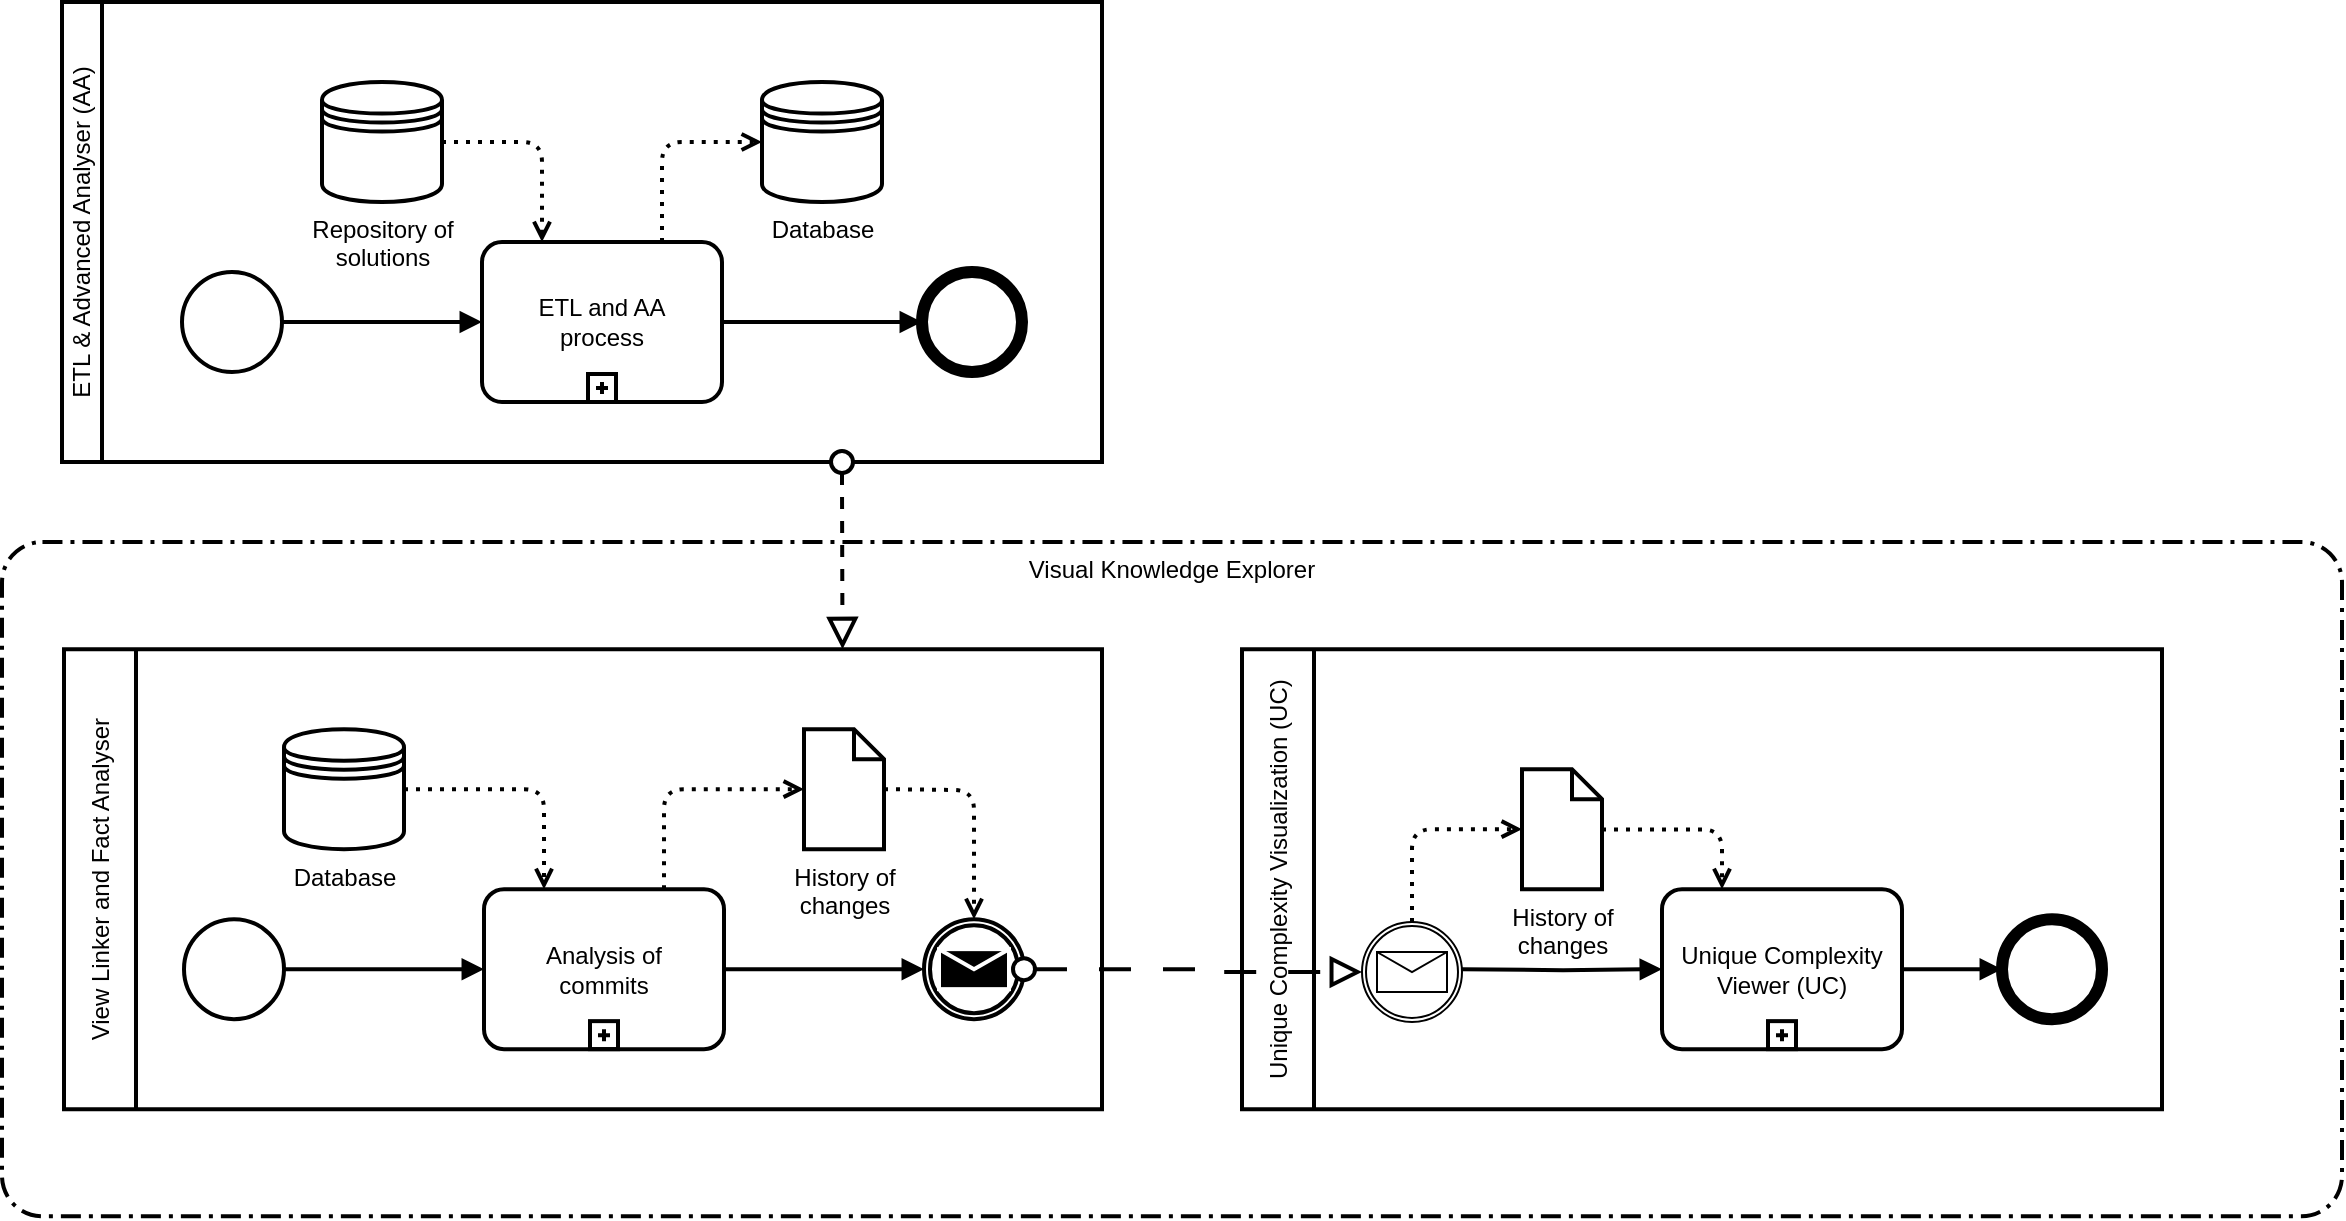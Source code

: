 <mxfile version="24.7.8" pages="4">
  <diagram name="architecture" id="nBpWyTfYA8ze9wGykSNH">
    <mxGraphModel dx="1710" dy="1083" grid="1" gridSize="10" guides="1" tooltips="1" connect="1" arrows="1" fold="1" page="1" pageScale="1" pageWidth="850" pageHeight="1100" math="0" shadow="0">
      <root>
        <mxCell id="0" />
        <mxCell id="1" parent="0" />
        <object label="ETL &amp;amp; Advanced Analyser (AA)" label_es="ETL &amp;amp; Analizador Avanzado (AA)" id="C-zkIuJFeFxutX9zqk4B-11">
          <mxCell style="swimlane;html=1;startSize=20;fontStyle=0;collapsible=0;horizontal=0;swimlaneLine=1;swimlaneFillColor=#ffffff;strokeWidth=2;whiteSpace=wrap;" parent="1" vertex="1">
            <mxGeometry x="100" y="60" width="520" height="230" as="geometry" />
          </mxCell>
        </object>
        <object label="ETL and AA&lt;div&gt;process&lt;/div&gt;" label_es="Proceso de&lt;div&gt;ETL y AA&lt;/div&gt;" id="C-zkIuJFeFxutX9zqk4B-4">
          <mxCell style="points=[[0.25,0,0],[0.5,0,0],[0.75,0,0],[1,0.25,0],[1,0.5,0],[1,0.75,0],[0.75,1,0],[0.5,1,0],[0.25,1,0],[0,0.75,0],[0,0.5,0],[0,0.25,0]];shape=mxgraph.bpmn.task;whiteSpace=wrap;rectStyle=rounded;size=10;html=1;container=1;expand=0;collapsible=0;taskMarker=abstract;isLoopSub=1;strokeWidth=2;" parent="C-zkIuJFeFxutX9zqk4B-11" vertex="1">
            <mxGeometry x="210" y="120" width="120" height="80" as="geometry" />
          </mxCell>
        </object>
        <mxCell id="C-zkIuJFeFxutX9zqk4B-5" value="" style="points=[[0.145,0.145,0],[0.5,0,0],[0.855,0.145,0],[1,0.5,0],[0.855,0.855,0],[0.5,1,0],[0.145,0.855,0],[0,0.5,0]];shape=mxgraph.bpmn.event;html=1;verticalLabelPosition=bottom;labelBackgroundColor=#ffffff;verticalAlign=top;align=center;perimeter=ellipsePerimeter;outlineConnect=0;aspect=fixed;outline=standard;symbol=general;strokeWidth=2;" parent="C-zkIuJFeFxutX9zqk4B-11" vertex="1">
          <mxGeometry x="60" y="135" width="50" height="50" as="geometry" />
        </mxCell>
        <mxCell id="C-zkIuJFeFxutX9zqk4B-6" style="edgeStyle=orthogonalEdgeStyle;rounded=0;orthogonalLoop=1;jettySize=auto;html=1;entryX=0;entryY=0.5;entryDx=0;entryDy=0;entryPerimeter=0;endArrow=block;endFill=1;strokeWidth=2;" parent="C-zkIuJFeFxutX9zqk4B-11" source="C-zkIuJFeFxutX9zqk4B-5" target="C-zkIuJFeFxutX9zqk4B-4" edge="1">
          <mxGeometry relative="1" as="geometry" />
        </mxCell>
        <mxCell id="C-zkIuJFeFxutX9zqk4B-7" value="" style="points=[[0.145,0.145,0],[0.5,0,0],[0.855,0.145,0],[1,0.5,0],[0.855,0.855,0],[0.5,1,0],[0.145,0.855,0],[0,0.5,0]];shape=mxgraph.bpmn.event;html=1;verticalLabelPosition=bottom;labelBackgroundColor=#ffffff;verticalAlign=top;align=center;perimeter=ellipsePerimeter;outlineConnect=0;aspect=fixed;outline=end;symbol=terminate2;strokeWidth=2;" parent="C-zkIuJFeFxutX9zqk4B-11" vertex="1">
          <mxGeometry x="430" y="135" width="50" height="50" as="geometry" />
        </mxCell>
        <mxCell id="C-zkIuJFeFxutX9zqk4B-8" style="edgeStyle=orthogonalEdgeStyle;rounded=0;orthogonalLoop=1;jettySize=auto;html=1;entryX=0;entryY=0.5;entryDx=0;entryDy=0;entryPerimeter=0;strokeColor=default;strokeWidth=2;align=center;verticalAlign=middle;fontFamily=Helvetica;fontSize=11;fontColor=default;labelBackgroundColor=default;endArrow=block;endFill=1;" parent="C-zkIuJFeFxutX9zqk4B-11" source="C-zkIuJFeFxutX9zqk4B-4" target="C-zkIuJFeFxutX9zqk4B-7" edge="1">
          <mxGeometry relative="1" as="geometry" />
        </mxCell>
        <object label="Repository of&lt;div&gt;solutions&lt;/div&gt;" label_es="Repositorio de&lt;div&gt;soluciones&lt;/div&gt;" id="C-zkIuJFeFxutX9zqk4B-9">
          <mxCell style="shape=datastore;html=1;labelPosition=center;verticalLabelPosition=bottom;align=center;verticalAlign=top;strokeWidth=2;" parent="C-zkIuJFeFxutX9zqk4B-11" vertex="1">
            <mxGeometry x="130" y="40" width="60" height="60" as="geometry" />
          </mxCell>
        </object>
        <mxCell id="C-zkIuJFeFxutX9zqk4B-10" style="edgeStyle=orthogonalEdgeStyle;rounded=1;orthogonalLoop=1;jettySize=auto;html=1;entryX=0.25;entryY=0;entryDx=0;entryDy=0;entryPerimeter=0;dashed=1;dashPattern=1 2;strokeWidth=2;flowAnimation=0;curved=0;endArrow=open;endFill=0;" parent="C-zkIuJFeFxutX9zqk4B-11" source="C-zkIuJFeFxutX9zqk4B-9" target="C-zkIuJFeFxutX9zqk4B-4" edge="1">
          <mxGeometry relative="1" as="geometry" />
        </mxCell>
        <object label="Database" label_es="Base de datos" id="C-zkIuJFeFxutX9zqk4B-12">
          <mxCell style="shape=datastore;html=1;labelPosition=center;verticalLabelPosition=bottom;align=center;verticalAlign=top;strokeWidth=2;" parent="C-zkIuJFeFxutX9zqk4B-11" vertex="1">
            <mxGeometry x="350" y="40" width="60" height="60" as="geometry" />
          </mxCell>
        </object>
        <mxCell id="C-zkIuJFeFxutX9zqk4B-13" style="edgeStyle=orthogonalEdgeStyle;rounded=1;orthogonalLoop=1;jettySize=auto;html=1;entryX=0;entryY=0.5;entryDx=0;entryDy=0;dashed=1;dashPattern=1 2;strokeWidth=2;flowAnimation=0;curved=0;endArrow=open;endFill=0;exitX=0.75;exitY=0;exitDx=0;exitDy=0;exitPerimeter=0;" parent="C-zkIuJFeFxutX9zqk4B-11" source="C-zkIuJFeFxutX9zqk4B-4" target="C-zkIuJFeFxutX9zqk4B-12" edge="1">
          <mxGeometry relative="1" as="geometry">
            <mxPoint x="180" y="80" as="sourcePoint" />
            <mxPoint x="250" y="130" as="targetPoint" />
          </mxGeometry>
        </mxCell>
        <object label="&lt;span style=&quot;font-size: 12px;&quot;&gt;Visual Knowledge Explorer&lt;/span&gt;" label_es="&lt;font style=&quot;font-size: 12px;&quot;&gt;Explorador Visual&lt;/font&gt;&lt;div style=&quot;font-size: 12px;&quot;&gt;&lt;font style=&quot;font-size: 12px;&quot;&gt;de Conocimiento&lt;/font&gt;&lt;/div&gt;" id="C-zkIuJFeFxutX9zqk4B-30">
          <mxCell style="points=[[0.25,0,0],[0.5,0,0],[0.75,0,0],[1,0.25,0],[1,0.5,0],[1,0.75,0],[0.75,1,0],[0.5,1,0],[0.25,1,0],[0,0.75,0],[0,0.5,0],[0,0.25,0]];rounded=1;dashed=1;dashPattern=5 2 1 2;labelPosition=center;verticalLabelPosition=middle;align=center;verticalAlign=top;fontSize=8;html=1;whiteSpace=wrap;strokeWidth=2;fillColor=none;glass=0;arcSize=6;" parent="1" vertex="1">
            <mxGeometry x="70" y="330" width="1170" height="337.14" as="geometry" />
          </mxCell>
        </object>
        <mxCell id="C-zkIuJFeFxutX9zqk4B-31" value="View Linker and Fact Analyser" style="swimlane;html=1;startSize=36;fontStyle=0;collapsible=0;horizontal=0;swimlaneLine=1;swimlaneFillColor=#ffffff;strokeWidth=2;whiteSpace=wrap;" parent="1" vertex="1">
          <mxGeometry x="101" y="383.57" width="519" height="230" as="geometry" />
        </mxCell>
        <object label="Analysis of&lt;div&gt;commits&lt;/div&gt;" label_es="Análisis de&lt;div&gt;commits&lt;/div&gt;" id="C-zkIuJFeFxutX9zqk4B-32">
          <mxCell style="points=[[0.25,0,0],[0.5,0,0],[0.75,0,0],[1,0.25,0],[1,0.5,0],[1,0.75,0],[0.75,1,0],[0.5,1,0],[0.25,1,0],[0,0.75,0],[0,0.5,0],[0,0.25,0]];shape=mxgraph.bpmn.task;whiteSpace=wrap;rectStyle=rounded;size=10;html=1;container=1;expand=0;collapsible=0;taskMarker=abstract;isLoopSub=1;strokeWidth=2;" parent="C-zkIuJFeFxutX9zqk4B-31" vertex="1">
            <mxGeometry x="210" y="120" width="120" height="80" as="geometry" />
          </mxCell>
        </object>
        <mxCell id="C-zkIuJFeFxutX9zqk4B-33" value="" style="points=[[0.145,0.145,0],[0.5,0,0],[0.855,0.145,0],[1,0.5,0],[0.855,0.855,0],[0.5,1,0],[0.145,0.855,0],[0,0.5,0]];shape=mxgraph.bpmn.event;html=1;verticalLabelPosition=bottom;labelBackgroundColor=#ffffff;verticalAlign=top;align=center;perimeter=ellipsePerimeter;outlineConnect=0;aspect=fixed;outline=standard;symbol=general;strokeWidth=2;" parent="C-zkIuJFeFxutX9zqk4B-31" vertex="1">
          <mxGeometry x="60" y="135" width="50" height="50" as="geometry" />
        </mxCell>
        <mxCell id="C-zkIuJFeFxutX9zqk4B-34" style="edgeStyle=orthogonalEdgeStyle;rounded=0;orthogonalLoop=1;jettySize=auto;html=1;entryX=0;entryY=0.5;entryDx=0;entryDy=0;entryPerimeter=0;endArrow=block;endFill=1;strokeWidth=2;" parent="C-zkIuJFeFxutX9zqk4B-31" source="C-zkIuJFeFxutX9zqk4B-33" target="C-zkIuJFeFxutX9zqk4B-32" edge="1">
          <mxGeometry relative="1" as="geometry" />
        </mxCell>
        <mxCell id="C-zkIuJFeFxutX9zqk4B-35" style="edgeStyle=orthogonalEdgeStyle;rounded=0;orthogonalLoop=1;jettySize=auto;html=1;strokeColor=default;strokeWidth=2;align=center;verticalAlign=middle;fontFamily=Helvetica;fontSize=11;fontColor=default;labelBackgroundColor=default;endArrow=block;endFill=1;" parent="C-zkIuJFeFxutX9zqk4B-31" source="C-zkIuJFeFxutX9zqk4B-32" target="C-zkIuJFeFxutX9zqk4B-40" edge="1">
          <mxGeometry relative="1" as="geometry">
            <mxPoint x="430.0" y="160" as="targetPoint" />
          </mxGeometry>
        </mxCell>
        <object label="Database" label_es="Base de datos" id="C-zkIuJFeFxutX9zqk4B-36">
          <mxCell style="shape=datastore;html=1;labelPosition=center;verticalLabelPosition=bottom;align=center;verticalAlign=top;strokeWidth=2;" parent="C-zkIuJFeFxutX9zqk4B-31" vertex="1">
            <mxGeometry x="110" y="40" width="60" height="60" as="geometry" />
          </mxCell>
        </object>
        <mxCell id="C-zkIuJFeFxutX9zqk4B-37" style="edgeStyle=orthogonalEdgeStyle;rounded=1;orthogonalLoop=1;jettySize=auto;html=1;entryX=0.25;entryY=0;entryDx=0;entryDy=0;entryPerimeter=0;dashed=1;dashPattern=1 2;strokeWidth=2;flowAnimation=0;curved=0;endArrow=open;endFill=0;" parent="C-zkIuJFeFxutX9zqk4B-31" source="C-zkIuJFeFxutX9zqk4B-36" target="C-zkIuJFeFxutX9zqk4B-32" edge="1">
          <mxGeometry relative="1" as="geometry" />
        </mxCell>
        <mxCell id="C-zkIuJFeFxutX9zqk4B-38" style="edgeStyle=orthogonalEdgeStyle;rounded=1;orthogonalLoop=1;jettySize=auto;html=1;entryX=0;entryY=0.5;entryDx=0;entryDy=0;dashed=1;dashPattern=1 2;strokeWidth=2;flowAnimation=0;curved=0;endArrow=open;endFill=0;exitX=0.75;exitY=0;exitDx=0;exitDy=0;exitPerimeter=0;entryPerimeter=0;" parent="C-zkIuJFeFxutX9zqk4B-31" source="C-zkIuJFeFxutX9zqk4B-32" target="C-zkIuJFeFxutX9zqk4B-39" edge="1">
          <mxGeometry relative="1" as="geometry">
            <mxPoint x="180" y="80" as="sourcePoint" />
            <mxPoint x="360.0" y="70" as="targetPoint" />
            <Array as="points">
              <mxPoint x="300" y="70" />
            </Array>
          </mxGeometry>
        </mxCell>
        <object label="History of&lt;div&gt;changes&lt;/div&gt;" label_es="Historial de&lt;div&gt;cambios&lt;/div&gt;" id="C-zkIuJFeFxutX9zqk4B-39">
          <mxCell style="shape=mxgraph.bpmn.data;labelPosition=center;verticalLabelPosition=bottom;align=center;verticalAlign=top;size=15;html=1;strokeWidth=2;" parent="C-zkIuJFeFxutX9zqk4B-31" vertex="1">
            <mxGeometry x="370" y="40" width="40" height="60" as="geometry" />
          </mxCell>
        </object>
        <mxCell id="C-zkIuJFeFxutX9zqk4B-40" value="" style="points=[[0.145,0.145,0],[0.5,0,0],[0.855,0.145,0],[1,0.5,0],[0.855,0.855,0],[0.5,1,0],[0.145,0.855,0],[0,0.5,0]];shape=mxgraph.bpmn.event;html=1;verticalLabelPosition=bottom;labelBackgroundColor=#ffffff;verticalAlign=top;align=center;perimeter=ellipsePerimeter;outlineConnect=0;aspect=fixed;outline=throwing;symbol=message;strokeWidth=2;" parent="C-zkIuJFeFxutX9zqk4B-31" vertex="1">
          <mxGeometry x="430" y="135" width="50" height="50" as="geometry" />
        </mxCell>
        <mxCell id="C-zkIuJFeFxutX9zqk4B-41" style="edgeStyle=orthogonalEdgeStyle;rounded=1;orthogonalLoop=1;jettySize=auto;html=1;entryX=0.5;entryY=0;entryDx=0;entryDy=0;dashed=1;dashPattern=1 2;strokeWidth=2;flowAnimation=0;curved=0;endArrow=open;endFill=0;entryPerimeter=0;" parent="C-zkIuJFeFxutX9zqk4B-31" target="C-zkIuJFeFxutX9zqk4B-40" edge="1">
          <mxGeometry relative="1" as="geometry">
            <mxPoint x="410" y="70" as="sourcePoint" />
            <mxPoint x="380" y="80" as="targetPoint" />
          </mxGeometry>
        </mxCell>
        <object label="Unique Complexity Visualization (UC)" label_es="Visualización de la complejidad&lt;div&gt;única (CU)&lt;/div&gt;" id="C-zkIuJFeFxutX9zqk4B-42">
          <mxCell style="swimlane;html=1;startSize=36;fontStyle=0;collapsible=0;horizontal=0;swimlaneLine=1;swimlaneFillColor=#ffffff;strokeWidth=2;whiteSpace=wrap;" parent="1" vertex="1">
            <mxGeometry x="690" y="383.57" width="460" height="230" as="geometry" />
          </mxCell>
        </object>
        <object label="Unique Complexity Viewer (UC)" label_es="Visualizador&lt;div&gt;CU&lt;/div&gt;" id="C-zkIuJFeFxutX9zqk4B-43">
          <mxCell style="points=[[0.25,0,0],[0.5,0,0],[0.75,0,0],[1,0.25,0],[1,0.5,0],[1,0.75,0],[0.75,1,0],[0.5,1,0],[0.25,1,0],[0,0.75,0],[0,0.5,0],[0,0.25,0]];shape=mxgraph.bpmn.task;whiteSpace=wrap;rectStyle=rounded;size=10;html=1;container=1;expand=0;collapsible=0;taskMarker=abstract;isLoopSub=1;strokeWidth=2;" parent="C-zkIuJFeFxutX9zqk4B-42" vertex="1">
            <mxGeometry x="210" y="120" width="120" height="80" as="geometry" />
          </mxCell>
        </object>
        <mxCell id="C-zkIuJFeFxutX9zqk4B-45" style="edgeStyle=orthogonalEdgeStyle;rounded=0;orthogonalLoop=1;jettySize=auto;html=1;entryX=0;entryY=0.5;entryDx=0;entryDy=0;entryPerimeter=0;endArrow=block;endFill=1;strokeWidth=2;" parent="C-zkIuJFeFxutX9zqk4B-42" target="C-zkIuJFeFxutX9zqk4B-43" edge="1">
          <mxGeometry relative="1" as="geometry">
            <mxPoint x="110" y="160.0" as="sourcePoint" />
          </mxGeometry>
        </mxCell>
        <mxCell id="C-zkIuJFeFxutX9zqk4B-46" style="edgeStyle=orthogonalEdgeStyle;rounded=0;orthogonalLoop=1;jettySize=auto;html=1;strokeColor=default;strokeWidth=2;align=center;verticalAlign=middle;fontFamily=Helvetica;fontSize=11;fontColor=default;labelBackgroundColor=default;endArrow=block;endFill=1;" parent="C-zkIuJFeFxutX9zqk4B-42" source="C-zkIuJFeFxutX9zqk4B-43" target="C-zkIuJFeFxutX9zqk4B-51" edge="1">
          <mxGeometry relative="1" as="geometry">
            <mxPoint x="430.0" y="160" as="targetPoint" />
          </mxGeometry>
        </mxCell>
        <mxCell id="C-zkIuJFeFxutX9zqk4B-48" style="edgeStyle=orthogonalEdgeStyle;rounded=1;orthogonalLoop=1;jettySize=auto;html=1;entryX=0.25;entryY=0;entryDx=0;entryDy=0;entryPerimeter=0;dashed=1;dashPattern=1 2;strokeWidth=2;flowAnimation=0;curved=0;endArrow=open;endFill=0;exitX=1;exitY=0.502;exitDx=0;exitDy=0;exitPerimeter=0;" parent="C-zkIuJFeFxutX9zqk4B-42" source="C-zkIuJFeFxutX9zqk4B-50" target="C-zkIuJFeFxutX9zqk4B-43" edge="1">
          <mxGeometry relative="1" as="geometry">
            <mxPoint x="170" y="90.43" as="sourcePoint" />
            <Array as="points">
              <mxPoint x="240" y="90" />
            </Array>
          </mxGeometry>
        </mxCell>
        <mxCell id="C-zkIuJFeFxutX9zqk4B-49" style="edgeStyle=orthogonalEdgeStyle;rounded=1;orthogonalLoop=1;jettySize=auto;html=1;entryX=0;entryY=0.5;entryDx=0;entryDy=0;dashed=1;dashPattern=1 2;strokeWidth=2;flowAnimation=0;curved=0;endArrow=open;endFill=0;exitX=0.5;exitY=0;exitDx=0;exitDy=0;exitPerimeter=0;entryPerimeter=0;" parent="C-zkIuJFeFxutX9zqk4B-42" source="C-zkIuJFeFxutX9zqk4B-53" target="C-zkIuJFeFxutX9zqk4B-50" edge="1">
          <mxGeometry relative="1" as="geometry">
            <mxPoint x="180" y="80" as="sourcePoint" />
            <mxPoint x="360.0" y="70" as="targetPoint" />
            <Array as="points">
              <mxPoint x="85" y="90" />
            </Array>
          </mxGeometry>
        </mxCell>
        <object label="History of&lt;div&gt;changes&lt;/div&gt;" label_es="Historial de&lt;div&gt;cambios&lt;/div&gt;" id="C-zkIuJFeFxutX9zqk4B-50">
          <mxCell style="shape=mxgraph.bpmn.data;labelPosition=center;verticalLabelPosition=bottom;align=center;verticalAlign=top;size=15;html=1;strokeWidth=2;" parent="C-zkIuJFeFxutX9zqk4B-42" vertex="1">
            <mxGeometry x="140" y="60" width="40" height="60" as="geometry" />
          </mxCell>
        </object>
        <mxCell id="C-zkIuJFeFxutX9zqk4B-51" value="" style="points=[[0.145,0.145,0],[0.5,0,0],[0.855,0.145,0],[1,0.5,0],[0.855,0.855,0],[0.5,1,0],[0.145,0.855,0],[0,0.5,0]];shape=mxgraph.bpmn.event;html=1;verticalLabelPosition=bottom;labelBackgroundColor=#ffffff;verticalAlign=top;align=center;perimeter=ellipsePerimeter;outlineConnect=0;aspect=fixed;outline=end;symbol=general;strokeWidth=2;" parent="C-zkIuJFeFxutX9zqk4B-42" vertex="1">
          <mxGeometry x="380" y="135" width="50" height="50" as="geometry" />
        </mxCell>
        <mxCell id="C-zkIuJFeFxutX9zqk4B-53" value="" style="points=[[0.145,0.145,0],[0.5,0,0],[0.855,0.145,0],[1,0.5,0],[0.855,0.855,0],[0.5,1,0],[0.145,0.855,0],[0,0.5,0]];shape=mxgraph.bpmn.event;html=1;verticalLabelPosition=bottom;labelBackgroundColor=#ffffff;verticalAlign=top;align=center;perimeter=ellipsePerimeter;outlineConnect=0;aspect=fixed;outline=catching;symbol=message;strokeWidth=1;perimeterSpacing=0;" parent="C-zkIuJFeFxutX9zqk4B-42" vertex="1">
          <mxGeometry x="60" y="136.43" width="50" height="50" as="geometry" />
        </mxCell>
        <mxCell id="C-zkIuJFeFxutX9zqk4B-54" style="edgeStyle=orthogonalEdgeStyle;rounded=0;orthogonalLoop=1;jettySize=auto;html=1;exitX=1;exitY=0.5;exitDx=0;exitDy=0;startArrow=oval;startFill=1;dashed=1;endArrow=block;endFill=0;strokeWidth=2;dashPattern=8 8;sourcePerimeterSpacing=0;targetPerimeterSpacing=0;jumpSize=6;endSize=11;startSize=11;curved=0;entryX=0;entryY=0.5;entryDx=0;entryDy=0;exitPerimeter=0;entryPerimeter=0;startFillColor=#FFFFFF;" parent="1" source="C-zkIuJFeFxutX9zqk4B-40" target="C-zkIuJFeFxutX9zqk4B-53" edge="1">
          <mxGeometry relative="1" as="geometry">
            <mxPoint x="790" y="99.57" as="sourcePoint" />
            <mxPoint x="791" y="383.57" as="targetPoint" />
            <Array as="points">
              <mxPoint x="680" y="544" />
              <mxPoint x="780" y="545" />
            </Array>
          </mxGeometry>
        </mxCell>
        <mxCell id="C-zkIuJFeFxutX9zqk4B-55" style="edgeStyle=orthogonalEdgeStyle;rounded=0;orthogonalLoop=1;jettySize=auto;html=1;startArrow=oval;startFill=1;dashed=1;endArrow=block;endFill=0;strokeWidth=2;sourcePerimeterSpacing=0;targetPerimeterSpacing=0;jumpSize=6;endSize=11;startSize=11;curved=0;entryX=0.75;entryY=0;entryDx=0;entryDy=0;startFillColor=#FFFFFF;" parent="1" target="C-zkIuJFeFxutX9zqk4B-31" edge="1">
          <mxGeometry relative="1" as="geometry">
            <mxPoint x="490" y="290" as="sourcePoint" />
            <mxPoint x="771" y="310" as="targetPoint" />
            <Array as="points">
              <mxPoint x="490" y="300" />
            </Array>
          </mxGeometry>
        </mxCell>
      </root>
    </mxGraphModel>
  </diagram>
  <diagram id="H7cwfxL0L-yjZhy-_pdQ" name="ETL and AA process">
    <mxGraphModel dx="1466" dy="929" grid="1" gridSize="10" guides="1" tooltips="1" connect="1" arrows="1" fold="1" page="1" pageScale="1" pageWidth="850" pageHeight="1100" math="0" shadow="0">
      <root>
        <mxCell id="0" />
        <mxCell id="1" parent="0" />
        <mxCell id="mg7B74BXHRkcv_sgBwu--11" value="" style="points=[[0.145,0.145,0],[0.5,0,0],[0.855,0.145,0],[1,0.5,0],[0.855,0.855,0],[0.5,1,0],[0.145,0.855,0],[0,0.5,0]];shape=mxgraph.bpmn.event;html=1;verticalLabelPosition=bottom;labelBackgroundColor=#ffffff;verticalAlign=top;align=center;perimeter=ellipsePerimeter;outlineConnect=0;aspect=fixed;outline=standard;symbol=general;strokeWidth=2;" vertex="1" parent="1">
          <mxGeometry x="185" y="490" width="50" height="50" as="geometry" />
        </mxCell>
        <mxCell id="mg7B74BXHRkcv_sgBwu--12" value="" style="points=[[0.145,0.145,0],[0.5,0,0],[0.855,0.145,0],[1,0.5,0],[0.855,0.855,0],[0.5,1,0],[0.145,0.855,0],[0,0.5,0]];shape=mxgraph.bpmn.event;html=1;verticalLabelPosition=bottom;labelBackgroundColor=#ffffff;verticalAlign=top;align=center;perimeter=ellipsePerimeter;outlineConnect=0;aspect=fixed;outline=end;symbol=terminate2;strokeWidth=2;" vertex="1" parent="1">
          <mxGeometry x="1520" y="490" width="50" height="50" as="geometry" />
        </mxCell>
        <object label="Extract data" label_es="Extraer datos" id="mg7B74BXHRkcv_sgBwu--13">
          <mxCell style="points=[[0.25,0,0],[0.5,0,0],[0.75,0,0],[1,0.25,0],[1,0.5,0],[1,0.75,0],[0.75,1,0],[0.5,1,0],[0.25,1,0],[0,0.75,0],[0,0.5,0],[0,0.25,0]];shape=mxgraph.bpmn.task;whiteSpace=wrap;rectStyle=rounded;size=10;html=1;container=1;expand=0;collapsible=0;taskMarker=abstract;strokeWidth=2;" vertex="1" parent="1">
            <mxGeometry x="305" y="475" width="120" height="80" as="geometry" />
          </mxCell>
        </object>
        <object label="Repository of&lt;div&gt;solutions&lt;/div&gt;" label_es="Repositorio de&lt;div&gt;soluciones&lt;/div&gt;" id="mg7B74BXHRkcv_sgBwu--14">
          <mxCell style="shape=datastore;html=1;labelPosition=center;verticalLabelPosition=bottom;align=center;verticalAlign=top;strokeWidth=2;" vertex="1" parent="1">
            <mxGeometry x="235" y="378" width="60" height="60" as="geometry" />
          </mxCell>
        </object>
        <mxCell id="mg7B74BXHRkcv_sgBwu--15" style="edgeStyle=orthogonalEdgeStyle;rounded=1;orthogonalLoop=1;jettySize=auto;html=1;entryX=0.25;entryY=0;entryDx=0;entryDy=0;entryPerimeter=0;dashed=1;dashPattern=1 2;strokeWidth=2;flowAnimation=0;curved=0;endArrow=open;endFill=0;exitX=1;exitY=0.5;exitDx=0;exitDy=0;" edge="1" parent="1" source="mg7B74BXHRkcv_sgBwu--14" target="mg7B74BXHRkcv_sgBwu--13">
          <mxGeometry relative="1" as="geometry">
            <mxPoint x="325" y="400" as="sourcePoint" />
            <mxPoint x="375" y="450" as="targetPoint" />
          </mxGeometry>
        </mxCell>
        <mxCell id="mg7B74BXHRkcv_sgBwu--16" style="edgeStyle=orthogonalEdgeStyle;rounded=1;orthogonalLoop=1;jettySize=auto;html=1;entryX=0;entryY=0.5;entryDx=0;entryDy=0;entryPerimeter=0;endArrow=block;endFill=1;strokeWidth=2;exitX=1;exitY=0.5;exitDx=0;exitDy=0;exitPerimeter=0;curved=0;" edge="1" parent="1" source="mg7B74BXHRkcv_sgBwu--11" target="mg7B74BXHRkcv_sgBwu--13">
          <mxGeometry relative="1" as="geometry">
            <mxPoint x="405" y="430" as="sourcePoint" />
            <mxPoint x="505" y="430" as="targetPoint" />
          </mxGeometry>
        </mxCell>
        <mxCell id="mg7B74BXHRkcv_sgBwu--17" value="" style="points=[[0.25,0.25,0],[0.5,0,0],[0.75,0.25,0],[1,0.5,0],[0.75,0.75,0],[0.5,1,0],[0.25,0.75,0],[0,0.5,0]];shape=mxgraph.bpmn.gateway2;html=1;verticalLabelPosition=bottom;labelBackgroundColor=#ffffff;verticalAlign=top;align=center;perimeter=rhombusPerimeter;outlineConnect=0;outline=none;symbol=none;gwType=parallel;strokeColor=default;strokeWidth=2;fontFamily=Helvetica;fontSize=12;fontColor=default;fillColor=default;" vertex="1" parent="1">
          <mxGeometry x="460" y="490" width="50" height="50" as="geometry" />
        </mxCell>
        <mxCell id="mg7B74BXHRkcv_sgBwu--19" style="edgeStyle=orthogonalEdgeStyle;shape=connector;curved=0;rounded=1;orthogonalLoop=1;jettySize=auto;html=1;entryX=0;entryY=0.5;entryDx=0;entryDy=0;entryPerimeter=0;strokeColor=default;strokeWidth=2;align=center;verticalAlign=middle;fontFamily=Helvetica;fontSize=11;fontColor=default;labelBackgroundColor=default;endArrow=block;endFill=1;" edge="1" parent="1" source="mg7B74BXHRkcv_sgBwu--13" target="mg7B74BXHRkcv_sgBwu--17">
          <mxGeometry relative="1" as="geometry" />
        </mxCell>
        <mxCell id="mg7B74BXHRkcv_sgBwu--23" value="" style="edgeStyle=orthogonalEdgeStyle;shape=connector;curved=0;rounded=1;orthogonalLoop=1;jettySize=auto;html=1;strokeColor=default;strokeWidth=2;align=center;verticalAlign=middle;fontFamily=Helvetica;fontSize=11;fontColor=default;labelBackgroundColor=default;endArrow=block;endFill=1;" edge="1" parent="1" source="mg7B74BXHRkcv_sgBwu--20" target="mg7B74BXHRkcv_sgBwu--22">
          <mxGeometry relative="1" as="geometry" />
        </mxCell>
        <object label="Parse the&lt;div&gt;source code&lt;/div&gt;" label_es="Parsear el&lt;div&gt;código fuente&lt;/div&gt;" id="mg7B74BXHRkcv_sgBwu--20">
          <mxCell style="points=[[0.25,0,0],[0.5,0,0],[0.75,0,0],[1,0.25,0],[1,0.5,0],[1,0.75,0],[0.75,1,0],[0.5,1,0],[0.25,1,0],[0,0.75,0],[0,0.5,0],[0,0.25,0]];shape=mxgraph.bpmn.task;whiteSpace=wrap;rectStyle=rounded;size=10;html=1;container=1;expand=0;collapsible=0;taskMarker=abstract;strokeWidth=2;" vertex="1" parent="1">
            <mxGeometry x="520" y="410" width="120" height="80" as="geometry" />
          </mxCell>
        </object>
        <mxCell id="mg7B74BXHRkcv_sgBwu--21" style="edgeStyle=orthogonalEdgeStyle;shape=connector;curved=0;rounded=1;orthogonalLoop=1;jettySize=auto;html=1;entryX=0;entryY=0.5;entryDx=0;entryDy=0;entryPerimeter=0;strokeColor=default;strokeWidth=2;align=center;verticalAlign=middle;fontFamily=Helvetica;fontSize=11;fontColor=default;labelBackgroundColor=default;endArrow=block;endFill=1;exitX=0.5;exitY=0;exitDx=0;exitDy=0;exitPerimeter=0;" edge="1" parent="1" source="mg7B74BXHRkcv_sgBwu--17" target="mg7B74BXHRkcv_sgBwu--20">
          <mxGeometry relative="1" as="geometry" />
        </mxCell>
        <mxCell id="mg7B74BXHRkcv_sgBwu--25" value="" style="edgeStyle=orthogonalEdgeStyle;shape=connector;curved=0;rounded=1;orthogonalLoop=1;jettySize=auto;html=1;strokeColor=default;strokeWidth=2;align=center;verticalAlign=middle;fontFamily=Helvetica;fontSize=11;fontColor=default;labelBackgroundColor=default;endArrow=block;endFill=1;" edge="1" parent="1" source="mg7B74BXHRkcv_sgBwu--22" target="mg7B74BXHRkcv_sgBwu--24">
          <mxGeometry relative="1" as="geometry" />
        </mxCell>
        <object label="Create specific&lt;br&gt;&lt;div&gt;AST&lt;/div&gt;" label_es="Crear AST&lt;div&gt;específico&lt;/div&gt;" id="mg7B74BXHRkcv_sgBwu--22">
          <mxCell style="points=[[0.25,0,0],[0.5,0,0],[0.75,0,0],[1,0.25,0],[1,0.5,0],[1,0.75,0],[0.75,1,0],[0.5,1,0],[0.25,1,0],[0,0.75,0],[0,0.5,0],[0,0.25,0]];shape=mxgraph.bpmn.task;whiteSpace=wrap;rectStyle=rounded;size=10;html=1;container=1;expand=0;collapsible=0;taskMarker=abstract;strokeWidth=2;" vertex="1" parent="1">
            <mxGeometry x="680" y="410" width="120" height="80" as="geometry" />
          </mxCell>
        </object>
        <mxCell id="mg7B74BXHRkcv_sgBwu--27" value="" style="edgeStyle=orthogonalEdgeStyle;shape=connector;curved=0;rounded=1;orthogonalLoop=1;jettySize=auto;html=1;strokeColor=default;strokeWidth=2;align=center;verticalAlign=middle;fontFamily=Helvetica;fontSize=11;fontColor=default;labelBackgroundColor=default;endArrow=block;endFill=1;" edge="1" parent="1" source="mg7B74BXHRkcv_sgBwu--24" target="mg7B74BXHRkcv_sgBwu--26">
          <mxGeometry relative="1" as="geometry" />
        </mxCell>
        <object label="Map AST to&lt;div&gt;GAST&lt;/div&gt;" label_es="Mapear AST a&lt;div&gt;GAST&lt;/div&gt;" id="mg7B74BXHRkcv_sgBwu--24">
          <mxCell style="points=[[0.25,0,0],[0.5,0,0],[0.75,0,0],[1,0.25,0],[1,0.5,0],[1,0.75,0],[0.75,1,0],[0.5,1,0],[0.25,1,0],[0,0.75,0],[0,0.5,0],[0,0.25,0]];shape=mxgraph.bpmn.task;whiteSpace=wrap;rectStyle=rounded;size=10;html=1;container=1;expand=0;collapsible=0;taskMarker=abstract;strokeWidth=2;" vertex="1" parent="1">
            <mxGeometry x="840" y="410" width="120" height="80" as="geometry" />
          </mxCell>
        </object>
        <mxCell id="mAO8B6R-5ciFVXrsrsjL-2" value="" style="edgeStyle=orthogonalEdgeStyle;shape=connector;curved=0;rounded=1;orthogonalLoop=1;jettySize=auto;html=1;strokeColor=default;strokeWidth=2;align=center;verticalAlign=middle;fontFamily=Helvetica;fontSize=11;fontColor=default;labelBackgroundColor=default;endArrow=block;endFill=1;entryX=0.5;entryY=0;entryDx=0;entryDy=0;entryPerimeter=0;" edge="1" parent="1" source="mg7B74BXHRkcv_sgBwu--26" target="mAO8B6R-5ciFVXrsrsjL-3">
          <mxGeometry relative="1" as="geometry">
            <mxPoint x="1340" y="450" as="targetPoint" />
          </mxGeometry>
        </mxCell>
        <object label="Analyse source&lt;div&gt;code&lt;br&gt;&lt;/div&gt;" label_es="Analizar código&lt;div&gt;fuente&lt;/div&gt;" id="mg7B74BXHRkcv_sgBwu--26">
          <mxCell style="points=[[0.25,0,0],[0.5,0,0],[0.75,0,0],[1,0.25,0],[1,0.5,0],[1,0.75,0],[0.75,1,0],[0.5,1,0],[0.25,1,0],[0,0.75,0],[0,0.5,0],[0,0.25,0]];shape=mxgraph.bpmn.task;whiteSpace=wrap;rectStyle=rounded;size=10;html=1;container=1;expand=0;collapsible=0;taskMarker=abstract;strokeWidth=2;" vertex="1" parent="1">
            <mxGeometry x="1000" y="410" width="120" height="80" as="geometry" />
          </mxCell>
        </object>
        <mxCell id="mAO8B6R-5ciFVXrsrsjL-3" value="" style="points=[[0.25,0.25,0],[0.5,0,0],[0.75,0.25,0],[1,0.5,0],[0.75,0.75,0],[0.5,1,0],[0.25,0.75,0],[0,0.5,0]];shape=mxgraph.bpmn.gateway2;html=1;verticalLabelPosition=bottom;labelBackgroundColor=#ffffff;verticalAlign=top;align=center;perimeter=rhombusPerimeter;outlineConnect=0;outline=none;symbol=none;gwType=parallel;strokeColor=default;strokeWidth=2;fontFamily=Helvetica;fontSize=11;fontColor=default;fillColor=default;" vertex="1" parent="1">
          <mxGeometry x="1140" y="490" width="50" height="50" as="geometry" />
        </mxCell>
        <mxCell id="5dEc4zxTMznahvHGuBYq-27" style="edgeStyle=orthogonalEdgeStyle;shape=connector;curved=0;rounded=1;orthogonalLoop=1;jettySize=auto;html=1;exitX=0.75;exitY=1;exitDx=0;exitDy=0;exitPerimeter=0;strokeColor=default;strokeWidth=2;align=center;verticalAlign=middle;fontFamily=Helvetica;fontSize=11;fontColor=default;labelBackgroundColor=default;endArrow=open;endFill=0;dashed=1;dashPattern=1 2;flowAnimation=0;" edge="1" parent="1" source="mAO8B6R-5ciFVXrsrsjL-4" target="5dEc4zxTMznahvHGuBYq-26">
          <mxGeometry relative="1" as="geometry" />
        </mxCell>
        <object label="Analyse&lt;div&gt;metadata&lt;br&gt;&lt;/div&gt;" label_es="Analizar&lt;div&gt;metadatos&lt;/div&gt;" id="mAO8B6R-5ciFVXrsrsjL-4">
          <mxCell style="points=[[0.25,0,0],[0.5,0,0],[0.75,0,0],[1,0.25,0],[1,0.5,0],[1,0.75,0],[0.75,1,0],[0.5,1,0],[0.25,1,0],[0,0.75,0],[0,0.5,0],[0,0.25,0]];shape=mxgraph.bpmn.task;whiteSpace=wrap;rectStyle=rounded;size=10;html=1;container=1;expand=0;collapsible=0;taskMarker=abstract;strokeWidth=2;" vertex="1" parent="1">
            <mxGeometry x="780" y="540" width="120" height="80" as="geometry" />
          </mxCell>
        </object>
        <mxCell id="mAO8B6R-5ciFVXrsrsjL-5" style="edgeStyle=orthogonalEdgeStyle;shape=connector;curved=0;rounded=1;orthogonalLoop=1;jettySize=auto;html=1;entryX=0;entryY=0.5;entryDx=0;entryDy=0;entryPerimeter=0;strokeColor=default;strokeWidth=2;align=center;verticalAlign=middle;fontFamily=Helvetica;fontSize=11;fontColor=default;labelBackgroundColor=default;endArrow=block;endFill=1;exitX=0.5;exitY=1;exitDx=0;exitDy=0;exitPerimeter=0;" edge="1" parent="1" source="mg7B74BXHRkcv_sgBwu--17" target="mAO8B6R-5ciFVXrsrsjL-4">
          <mxGeometry relative="1" as="geometry" />
        </mxCell>
        <mxCell id="mAO8B6R-5ciFVXrsrsjL-6" style="edgeStyle=orthogonalEdgeStyle;shape=connector;curved=0;rounded=1;orthogonalLoop=1;jettySize=auto;html=1;entryX=0.5;entryY=1;entryDx=0;entryDy=0;entryPerimeter=0;strokeColor=default;strokeWidth=2;align=center;verticalAlign=middle;fontFamily=Helvetica;fontSize=11;fontColor=default;labelBackgroundColor=default;endArrow=block;endFill=1;" edge="1" parent="1" source="mAO8B6R-5ciFVXrsrsjL-4" target="mAO8B6R-5ciFVXrsrsjL-3">
          <mxGeometry relative="1" as="geometry" />
        </mxCell>
        <mxCell id="mAO8B6R-5ciFVXrsrsjL-9" value="" style="edgeStyle=orthogonalEdgeStyle;shape=connector;curved=0;rounded=1;orthogonalLoop=1;jettySize=auto;html=1;strokeColor=default;strokeWidth=2;align=center;verticalAlign=middle;fontFamily=Helvetica;fontSize=11;fontColor=default;labelBackgroundColor=default;endArrow=block;endFill=1;" edge="1" parent="1" source="mAO8B6R-5ciFVXrsrsjL-7" target="mAO8B6R-5ciFVXrsrsjL-8">
          <mxGeometry relative="1" as="geometry" />
        </mxCell>
        <object label="Integrate&lt;div&gt;&lt;span style=&quot;background-color: initial;&quot;&gt;results&lt;/span&gt;&lt;/div&gt;" label_es="Integrar los resultados" id="mAO8B6R-5ciFVXrsrsjL-7">
          <mxCell style="points=[[0.25,0,0],[0.5,0,0],[0.75,0,0],[1,0.25,0],[1,0.5,0],[1,0.75,0],[0.75,1,0],[0.5,1,0],[0.25,1,0],[0,0.75,0],[0,0.5,0],[0,0.25,0]];shape=mxgraph.bpmn.task;whiteSpace=wrap;rectStyle=rounded;size=10;html=1;container=1;expand=0;collapsible=0;taskMarker=abstract;strokeWidth=2;" vertex="1" parent="1">
            <mxGeometry x="1220" y="475" width="120" height="80" as="geometry" />
          </mxCell>
        </object>
        <mxCell id="mAO8B6R-5ciFVXrsrsjL-10" style="edgeStyle=orthogonalEdgeStyle;shape=connector;curved=0;rounded=1;orthogonalLoop=1;jettySize=auto;html=1;exitX=1;exitY=0.5;exitDx=0;exitDy=0;exitPerimeter=0;strokeColor=default;strokeWidth=2;align=center;verticalAlign=middle;fontFamily=Helvetica;fontSize=11;fontColor=default;labelBackgroundColor=default;endArrow=block;endFill=1;" edge="1" parent="1" source="mAO8B6R-5ciFVXrsrsjL-8" target="mg7B74BXHRkcv_sgBwu--12">
          <mxGeometry relative="1" as="geometry" />
        </mxCell>
        <mxCell id="5dEc4zxTMznahvHGuBYq-22" style="edgeStyle=orthogonalEdgeStyle;shape=connector;curved=0;rounded=1;orthogonalLoop=1;jettySize=auto;html=1;exitX=0.75;exitY=0;exitDx=0;exitDy=0;exitPerimeter=0;entryX=0;entryY=0.5;entryDx=0;entryDy=0;strokeColor=default;strokeWidth=2;align=center;verticalAlign=middle;fontFamily=Helvetica;fontSize=11;fontColor=default;labelBackgroundColor=default;endArrow=open;endFill=0;dashed=1;dashPattern=1 2;flowAnimation=0;" edge="1" parent="1" source="mAO8B6R-5ciFVXrsrsjL-8" target="5dEc4zxTMznahvHGuBYq-21">
          <mxGeometry relative="1" as="geometry" />
        </mxCell>
        <object label="Store&lt;div&gt;&lt;span style=&quot;background-color: initial;&quot;&gt;results&lt;/span&gt;&lt;/div&gt;" label_es="Almacenar&lt;div&gt;resultados&lt;/div&gt;" id="mAO8B6R-5ciFVXrsrsjL-8">
          <mxCell style="points=[[0.25,0,0],[0.5,0,0],[0.75,0,0],[1,0.25,0],[1,0.5,0],[1,0.75,0],[0.75,1,0],[0.5,1,0],[0.25,1,0],[0,0.75,0],[0,0.5,0],[0,0.25,0]];shape=mxgraph.bpmn.task;whiteSpace=wrap;rectStyle=rounded;size=10;html=1;container=1;expand=0;collapsible=0;taskMarker=abstract;strokeWidth=2;" vertex="1" parent="1">
            <mxGeometry x="1370" y="475" width="120" height="80" as="geometry" />
          </mxCell>
        </object>
        <mxCell id="mAO8B6R-5ciFVXrsrsjL-11" style="edgeStyle=orthogonalEdgeStyle;shape=connector;curved=0;rounded=1;orthogonalLoop=1;jettySize=auto;html=1;entryX=0;entryY=0.5;entryDx=0;entryDy=0;entryPerimeter=0;strokeColor=default;strokeWidth=2;align=center;verticalAlign=middle;fontFamily=Helvetica;fontSize=11;fontColor=default;labelBackgroundColor=default;endArrow=block;endFill=1;" edge="1" parent="1" source="mAO8B6R-5ciFVXrsrsjL-3" target="mAO8B6R-5ciFVXrsrsjL-7">
          <mxGeometry relative="1" as="geometry" />
        </mxCell>
        <object label="Source code" label_es="Código fuente" id="GtQtBuDKPAlIvcLy_Vni-2">
          <mxCell style="shape=mxgraph.bpmn.data;labelPosition=center;verticalLabelPosition=bottom;align=center;verticalAlign=top;size=15;html=1;strokeColor=default;strokeWidth=2;fontFamily=Helvetica;fontSize=11;fontColor=default;labelBackgroundColor=default;fillColor=default;" vertex="1" parent="1">
            <mxGeometry x="450" y="330" width="40" height="60" as="geometry" />
          </mxCell>
        </object>
        <mxCell id="5dEc4zxTMznahvHGuBYq-1" style="edgeStyle=orthogonalEdgeStyle;shape=connector;curved=0;rounded=1;orthogonalLoop=1;jettySize=auto;html=1;exitX=0.75;exitY=0;exitDx=0;exitDy=0;exitPerimeter=0;entryX=0;entryY=0.5;entryDx=0;entryDy=0;entryPerimeter=0;strokeColor=default;strokeWidth=2;align=center;verticalAlign=middle;fontFamily=Helvetica;fontSize=11;fontColor=default;labelBackgroundColor=default;endArrow=open;endFill=0;dashed=1;dashPattern=1 2;flowAnimation=0;" edge="1" parent="1" source="mg7B74BXHRkcv_sgBwu--13" target="GtQtBuDKPAlIvcLy_Vni-2">
          <mxGeometry relative="1" as="geometry" />
        </mxCell>
        <mxCell id="5dEc4zxTMznahvHGuBYq-2" style="edgeStyle=orthogonalEdgeStyle;shape=connector;curved=0;rounded=1;orthogonalLoop=1;jettySize=auto;html=1;entryX=0.25;entryY=0;entryDx=0;entryDy=0;entryPerimeter=0;strokeColor=default;strokeWidth=2;align=center;verticalAlign=middle;fontFamily=Helvetica;fontSize=11;fontColor=default;labelBackgroundColor=default;endArrow=open;endFill=0;dashed=1;dashPattern=1 2;flowAnimation=0;" edge="1" parent="1" source="GtQtBuDKPAlIvcLy_Vni-2" target="mg7B74BXHRkcv_sgBwu--20">
          <mxGeometry relative="1" as="geometry" />
        </mxCell>
        <object label="Grammar of the&lt;div&gt;languages&lt;/div&gt;" label_es="Gramática de los&lt;div&gt;lenguajes&lt;/div&gt;" id="5dEc4zxTMznahvHGuBYq-3">
          <mxCell style="shape=datastore;html=1;labelPosition=center;verticalLabelPosition=bottom;align=center;verticalAlign=top;strokeWidth=2;" vertex="1" parent="1">
            <mxGeometry x="390" y="200" width="60" height="60" as="geometry" />
          </mxCell>
        </object>
        <mxCell id="5dEc4zxTMznahvHGuBYq-4" style="edgeStyle=orthogonalEdgeStyle;shape=connector;curved=0;rounded=1;orthogonalLoop=1;jettySize=auto;html=1;entryX=0.5;entryY=0;entryDx=0;entryDy=0;entryPerimeter=0;strokeColor=default;strokeWidth=2;align=center;verticalAlign=middle;fontFamily=Helvetica;fontSize=11;fontColor=default;labelBackgroundColor=default;endArrow=open;endFill=0;dashed=1;dashPattern=1 2;flowAnimation=0;" edge="1" parent="1" source="5dEc4zxTMznahvHGuBYq-3" target="mg7B74BXHRkcv_sgBwu--20">
          <mxGeometry relative="1" as="geometry" />
        </mxCell>
        <object label="Structure of the&lt;div&gt;AST&lt;/div&gt;" label_es="Estructura del&lt;div&gt;AST&lt;/div&gt;" id="5dEc4zxTMznahvHGuBYq-5">
          <mxCell style="shape=mxgraph.bpmn.data;labelPosition=center;verticalLabelPosition=bottom;align=center;verticalAlign=top;size=15;html=1;strokeColor=default;strokeWidth=2;fontFamily=Helvetica;fontSize=11;fontColor=default;labelBackgroundColor=default;fillColor=default;" vertex="1" parent="1">
            <mxGeometry x="640" y="310" width="40" height="60" as="geometry" />
          </mxCell>
        </object>
        <mxCell id="5dEc4zxTMznahvHGuBYq-6" style="edgeStyle=orthogonalEdgeStyle;shape=connector;curved=0;rounded=1;orthogonalLoop=1;jettySize=auto;html=1;exitX=0.75;exitY=0;exitDx=0;exitDy=0;exitPerimeter=0;entryX=0;entryY=0.5;entryDx=0;entryDy=0;entryPerimeter=0;strokeColor=default;strokeWidth=2;align=center;verticalAlign=middle;fontFamily=Helvetica;fontSize=11;fontColor=default;labelBackgroundColor=default;endArrow=open;endFill=0;dashed=1;dashPattern=1 2;flowAnimation=0;" edge="1" parent="1" source="mg7B74BXHRkcv_sgBwu--20" target="5dEc4zxTMznahvHGuBYq-5">
          <mxGeometry relative="1" as="geometry" />
        </mxCell>
        <mxCell id="5dEc4zxTMznahvHGuBYq-7" style="edgeStyle=orthogonalEdgeStyle;shape=connector;curved=0;rounded=1;orthogonalLoop=1;jettySize=auto;html=1;entryX=0.25;entryY=0;entryDx=0;entryDy=0;entryPerimeter=0;strokeColor=default;strokeWidth=2;align=center;verticalAlign=middle;fontFamily=Helvetica;fontSize=11;fontColor=default;labelBackgroundColor=default;endArrow=open;endFill=0;exitX=0.974;exitY=0.49;exitDx=0;exitDy=0;exitPerimeter=0;dashed=1;dashPattern=1 2;flowAnimation=0;" edge="1" parent="1" source="5dEc4zxTMznahvHGuBYq-5" target="mg7B74BXHRkcv_sgBwu--22">
          <mxGeometry relative="1" as="geometry" />
        </mxCell>
        <object label="Specific AST" label_es="AST específico" id="5dEc4zxTMznahvHGuBYq-8">
          <mxCell style="shape=mxgraph.bpmn.data;labelPosition=center;verticalLabelPosition=bottom;align=center;verticalAlign=top;size=15;html=1;strokeColor=default;strokeWidth=2;fontFamily=Helvetica;fontSize=11;fontColor=default;labelBackgroundColor=default;fillColor=default;" vertex="1" parent="1">
            <mxGeometry x="800" y="310" width="40" height="60" as="geometry" />
          </mxCell>
        </object>
        <mxCell id="5dEc4zxTMznahvHGuBYq-9" value="GAST" style="shape=mxgraph.bpmn.data;labelPosition=center;verticalLabelPosition=bottom;align=center;verticalAlign=top;size=15;html=1;strokeColor=default;strokeWidth=2;fontFamily=Helvetica;fontSize=11;fontColor=default;labelBackgroundColor=default;fillColor=default;" vertex="1" parent="1">
          <mxGeometry x="960" y="310" width="40" height="60" as="geometry" />
        </mxCell>
        <mxCell id="5dEc4zxTMznahvHGuBYq-10" style="edgeStyle=orthogonalEdgeStyle;shape=connector;curved=0;rounded=1;orthogonalLoop=1;jettySize=auto;html=1;exitX=0.75;exitY=0;exitDx=0;exitDy=0;exitPerimeter=0;strokeColor=default;strokeWidth=2;align=center;verticalAlign=middle;fontFamily=Helvetica;fontSize=11;fontColor=default;labelBackgroundColor=default;endArrow=open;endFill=0;dashed=1;dashPattern=1 2;flowAnimation=0;entryX=0;entryY=0.5;entryDx=0;entryDy=0;entryPerimeter=0;" edge="1" parent="1" source="mg7B74BXHRkcv_sgBwu--22" target="5dEc4zxTMznahvHGuBYq-8">
          <mxGeometry relative="1" as="geometry">
            <mxPoint x="809" y="351" as="targetPoint" />
            <Array as="points">
              <mxPoint x="770" y="340" />
            </Array>
          </mxGeometry>
        </mxCell>
        <mxCell id="5dEc4zxTMznahvHGuBYq-11" style="edgeStyle=orthogonalEdgeStyle;shape=connector;curved=0;rounded=1;orthogonalLoop=1;jettySize=auto;html=1;entryX=0.25;entryY=0;entryDx=0;entryDy=0;entryPerimeter=0;strokeColor=default;strokeWidth=2;align=center;verticalAlign=middle;fontFamily=Helvetica;fontSize=11;fontColor=default;labelBackgroundColor=default;endArrow=open;endFill=0;exitX=1.028;exitY=0.467;exitDx=0;exitDy=0;exitPerimeter=0;dashed=1;dashPattern=1 2;flowAnimation=0;" edge="1" parent="1" source="5dEc4zxTMznahvHGuBYq-8" target="mg7B74BXHRkcv_sgBwu--24">
          <mxGeometry relative="1" as="geometry">
            <Array as="points">
              <mxPoint x="870" y="338" />
            </Array>
          </mxGeometry>
        </mxCell>
        <mxCell id="5dEc4zxTMznahvHGuBYq-12" style="edgeStyle=orthogonalEdgeStyle;shape=connector;curved=0;rounded=1;orthogonalLoop=1;jettySize=auto;html=1;exitX=0.75;exitY=0;exitDx=0;exitDy=0;exitPerimeter=0;entryX=0;entryY=0.5;entryDx=0;entryDy=0;entryPerimeter=0;strokeColor=default;strokeWidth=2;align=center;verticalAlign=middle;fontFamily=Helvetica;fontSize=11;fontColor=default;labelBackgroundColor=default;endArrow=open;endFill=0;dashed=1;dashPattern=1 2;flowAnimation=0;" edge="1" parent="1" source="mg7B74BXHRkcv_sgBwu--24" target="5dEc4zxTMznahvHGuBYq-9">
          <mxGeometry relative="1" as="geometry" />
        </mxCell>
        <mxCell id="5dEc4zxTMznahvHGuBYq-13" style="edgeStyle=orthogonalEdgeStyle;shape=connector;curved=0;rounded=1;orthogonalLoop=1;jettySize=auto;html=1;entryX=0.25;entryY=0;entryDx=0;entryDy=0;entryPerimeter=0;strokeColor=default;strokeWidth=2;align=center;verticalAlign=middle;fontFamily=Helvetica;fontSize=11;fontColor=default;labelBackgroundColor=default;endArrow=open;endFill=0;exitX=1;exitY=0.467;exitDx=0;exitDy=0;exitPerimeter=0;dashed=1;dashPattern=1 2;flowAnimation=0;" edge="1" parent="1" source="5dEc4zxTMznahvHGuBYq-9" target="mg7B74BXHRkcv_sgBwu--26">
          <mxGeometry relative="1" as="geometry" />
        </mxCell>
        <object label="Source code&lt;div&gt;analysis&lt;/div&gt;" label_es="Análisis de código&lt;div&gt;fuente&lt;/div&gt;" id="5dEc4zxTMznahvHGuBYq-14">
          <mxCell style="shape=mxgraph.bpmn.data;labelPosition=center;verticalLabelPosition=bottom;align=center;verticalAlign=top;size=15;html=1;strokeColor=default;strokeWidth=2;fontFamily=Helvetica;fontSize=11;fontColor=default;labelBackgroundColor=default;fillColor=default;" vertex="1" parent="1">
            <mxGeometry x="1130" y="310" width="40" height="60" as="geometry" />
          </mxCell>
        </object>
        <mxCell id="5dEc4zxTMznahvHGuBYq-15" style="edgeStyle=orthogonalEdgeStyle;shape=connector;curved=0;rounded=1;orthogonalLoop=1;jettySize=auto;html=1;exitX=0.75;exitY=0;exitDx=0;exitDy=0;exitPerimeter=0;entryX=0;entryY=0.5;entryDx=0;entryDy=0;entryPerimeter=0;strokeColor=default;strokeWidth=2;align=center;verticalAlign=middle;fontFamily=Helvetica;fontSize=11;fontColor=default;labelBackgroundColor=default;endArrow=open;endFill=0;dashed=1;dashPattern=1 2;flowAnimation=0;" edge="1" parent="1" source="mg7B74BXHRkcv_sgBwu--26" target="5dEc4zxTMznahvHGuBYq-14">
          <mxGeometry relative="1" as="geometry" />
        </mxCell>
        <mxCell id="5dEc4zxTMznahvHGuBYq-16" style="edgeStyle=orthogonalEdgeStyle;shape=connector;curved=0;rounded=1;orthogonalLoop=1;jettySize=auto;html=1;exitX=1.056;exitY=0.504;exitDx=0;exitDy=0;exitPerimeter=0;entryX=0.25;entryY=0;entryDx=0;entryDy=0;entryPerimeter=0;strokeColor=default;strokeWidth=2;align=center;verticalAlign=middle;fontFamily=Helvetica;fontSize=11;fontColor=default;labelBackgroundColor=default;endArrow=open;endFill=0;dashed=1;dashPattern=1 2;flowAnimation=0;" edge="1" parent="1" source="5dEc4zxTMznahvHGuBYq-14" target="mAO8B6R-5ciFVXrsrsjL-7">
          <mxGeometry relative="1" as="geometry" />
        </mxCell>
        <object label="Integrated&lt;div&gt;results&lt;/div&gt;" label_es="Resultados&lt;div&gt;integrados&lt;/div&gt;" id="5dEc4zxTMznahvHGuBYq-17">
          <mxCell style="shape=mxgraph.bpmn.data;labelPosition=center;verticalLabelPosition=bottom;align=center;verticalAlign=top;size=15;html=1;strokeColor=default;strokeWidth=2;fontFamily=Helvetica;fontSize=11;fontColor=default;labelBackgroundColor=default;fillColor=default;" vertex="1" parent="1">
            <mxGeometry x="1340" y="370" width="40" height="60" as="geometry" />
          </mxCell>
        </object>
        <mxCell id="5dEc4zxTMznahvHGuBYq-18" style="edgeStyle=orthogonalEdgeStyle;shape=connector;curved=0;rounded=1;orthogonalLoop=1;jettySize=auto;html=1;exitX=0.75;exitY=0;exitDx=0;exitDy=0;exitPerimeter=0;entryX=0;entryY=0.5;entryDx=0;entryDy=0;entryPerimeter=0;strokeColor=default;strokeWidth=2;align=center;verticalAlign=middle;fontFamily=Helvetica;fontSize=11;fontColor=default;labelBackgroundColor=default;endArrow=open;endFill=0;dashed=1;dashPattern=1 2;flowAnimation=0;" edge="1" parent="1" source="mAO8B6R-5ciFVXrsrsjL-7" target="5dEc4zxTMznahvHGuBYq-17">
          <mxGeometry relative="1" as="geometry" />
        </mxCell>
        <mxCell id="5dEc4zxTMznahvHGuBYq-19" style="edgeStyle=orthogonalEdgeStyle;shape=connector;curved=0;rounded=1;orthogonalLoop=1;jettySize=auto;html=1;entryX=0.25;entryY=0;entryDx=0;entryDy=0;entryPerimeter=0;strokeColor=default;strokeWidth=2;align=center;verticalAlign=middle;fontFamily=Helvetica;fontSize=11;fontColor=default;labelBackgroundColor=default;endArrow=open;endFill=0;exitX=1.083;exitY=0.504;exitDx=0;exitDy=0;exitPerimeter=0;dashed=1;dashPattern=1 2;flowAnimation=0;" edge="1" parent="1" source="5dEc4zxTMznahvHGuBYq-17" target="mAO8B6R-5ciFVXrsrsjL-8">
          <mxGeometry relative="1" as="geometry">
            <Array as="points">
              <mxPoint x="1400" y="400" />
            </Array>
          </mxGeometry>
        </mxCell>
        <object label="Database" label_es="Base de datos" id="5dEc4zxTMznahvHGuBYq-21">
          <mxCell style="shape=datastore;html=1;labelPosition=center;verticalLabelPosition=bottom;align=center;verticalAlign=top;strokeWidth=2;" vertex="1" parent="1">
            <mxGeometry x="1500" y="370" width="60" height="60" as="geometry" />
          </mxCell>
        </object>
        <object label="Metadata" label_es="Metadatos" id="5dEc4zxTMznahvHGuBYq-23">
          <mxCell style="shape=mxgraph.bpmn.data;labelPosition=center;verticalLabelPosition=bottom;align=center;verticalAlign=top;size=15;html=1;strokeColor=default;strokeWidth=2;fontFamily=Helvetica;fontSize=11;fontColor=default;labelBackgroundColor=default;fillColor=default;" vertex="1" parent="1">
            <mxGeometry x="450" y="610" width="40" height="60" as="geometry" />
          </mxCell>
        </object>
        <mxCell id="5dEc4zxTMznahvHGuBYq-24" style="edgeStyle=orthogonalEdgeStyle;shape=connector;curved=0;rounded=1;orthogonalLoop=1;jettySize=auto;html=1;exitX=0.75;exitY=1;exitDx=0;exitDy=0;exitPerimeter=0;entryX=0;entryY=0.5;entryDx=0;entryDy=0;entryPerimeter=0;strokeColor=default;strokeWidth=2;align=center;verticalAlign=middle;fontFamily=Helvetica;fontSize=11;fontColor=default;labelBackgroundColor=default;endArrow=open;endFill=0;dashed=1;dashPattern=1 2;flowAnimation=0;" edge="1" parent="1" source="mg7B74BXHRkcv_sgBwu--13" target="5dEc4zxTMznahvHGuBYq-23">
          <mxGeometry relative="1" as="geometry" />
        </mxCell>
        <mxCell id="5dEc4zxTMznahvHGuBYq-25" style="edgeStyle=orthogonalEdgeStyle;shape=connector;curved=0;rounded=1;orthogonalLoop=1;jettySize=auto;html=1;exitX=0.972;exitY=0.485;exitDx=0;exitDy=0;exitPerimeter=0;entryX=0.25;entryY=1;entryDx=0;entryDy=0;entryPerimeter=0;strokeColor=default;strokeWidth=2;align=center;verticalAlign=middle;fontFamily=Helvetica;fontSize=11;fontColor=default;labelBackgroundColor=default;endArrow=open;endFill=0;dashed=1;dashPattern=1 2;flowAnimation=0;" edge="1" parent="1" source="5dEc4zxTMznahvHGuBYq-23" target="mAO8B6R-5ciFVXrsrsjL-4">
          <mxGeometry relative="1" as="geometry">
            <mxPoint x="490" y="639.88" as="sourcePoint" />
            <mxPoint x="810" y="623" as="targetPoint" />
            <Array as="points">
              <mxPoint x="810" y="639" />
            </Array>
          </mxGeometry>
        </mxCell>
        <object label="Analysis of&lt;div&gt;metadata&lt;br&gt;&lt;/div&gt;" label_es="Análisis de&lt;div&gt;metadatos&lt;/div&gt;" id="5dEc4zxTMznahvHGuBYq-26">
          <mxCell style="shape=mxgraph.bpmn.data;labelPosition=center;verticalLabelPosition=bottom;align=center;verticalAlign=top;size=15;html=1;strokeColor=default;strokeWidth=2;fontFamily=Helvetica;fontSize=11;fontColor=default;labelBackgroundColor=default;fillColor=default;" vertex="1" parent="1">
            <mxGeometry x="1140" y="610" width="40" height="60" as="geometry" />
          </mxCell>
        </object>
        <mxCell id="5dEc4zxTMznahvHGuBYq-28" style="edgeStyle=orthogonalEdgeStyle;shape=connector;curved=0;rounded=1;orthogonalLoop=1;jettySize=auto;html=1;exitX=1.056;exitY=0.467;exitDx=0;exitDy=0;exitPerimeter=0;entryX=0.25;entryY=1;entryDx=0;entryDy=0;entryPerimeter=0;strokeColor=default;strokeWidth=2;align=center;verticalAlign=middle;fontFamily=Helvetica;fontSize=11;fontColor=default;labelBackgroundColor=default;endArrow=open;endFill=0;dashed=1;dashPattern=1 2;flowAnimation=0;" edge="1" parent="1" source="5dEc4zxTMznahvHGuBYq-26" target="mAO8B6R-5ciFVXrsrsjL-7">
          <mxGeometry relative="1" as="geometry" />
        </mxCell>
      </root>
    </mxGraphModel>
  </diagram>
  <diagram id="3Gs3e3KcSjUFjOlOb7IX" name="Analysis of commits">
    <mxGraphModel dx="1466" dy="1061" grid="1" gridSize="10" guides="1" tooltips="1" connect="1" arrows="1" fold="1" page="1" pageScale="1" pageWidth="850" pageHeight="1100" math="0" shadow="0">
      <root>
        <mxCell id="0" />
        <mxCell id="1" parent="0" />
        <mxCell id="tAie31RqVTv1iZd02Eug-1" value="" style="points=[[0.145,0.145,0],[0.5,0,0],[0.855,0.145,0],[1,0.5,0],[0.855,0.855,0],[0.5,1,0],[0.145,0.855,0],[0,0.5,0]];shape=mxgraph.bpmn.event;html=1;verticalLabelPosition=bottom;labelBackgroundColor=#ffffff;verticalAlign=top;align=center;perimeter=ellipsePerimeter;outlineConnect=0;aspect=fixed;outline=standard;symbol=general;strokeWidth=2;" parent="1" vertex="1">
          <mxGeometry x="50" y="222" width="50" height="50" as="geometry" />
        </mxCell>
        <mxCell id="tAie31RqVTv1iZd02Eug-9" value="" style="edgeStyle=orthogonalEdgeStyle;shape=connector;curved=0;rounded=1;orthogonalLoop=1;jettySize=auto;html=1;strokeColor=default;strokeWidth=2;align=center;verticalAlign=middle;fontFamily=Helvetica;fontSize=11;fontColor=default;labelBackgroundColor=default;endArrow=block;endFill=1;" parent="1" source="tAie31RqVTv1iZd02Eug-2" target="tAie31RqVTv1iZd02Eug-8" edge="1">
          <mxGeometry relative="1" as="geometry" />
        </mxCell>
        <object label="Extract commits" label_es="Extraer los commits" id="tAie31RqVTv1iZd02Eug-2">
          <mxCell style="points=[[0.25,0,0],[0.5,0,0],[0.75,0,0],[1,0.25,0],[1,0.5,0],[1,0.75,0],[0.75,1,0],[0.5,1,0],[0.25,1,0],[0,0.75,0],[0,0.5,0],[0,0.25,0]];shape=mxgraph.bpmn.task;whiteSpace=wrap;rectStyle=rounded;size=10;html=1;container=1;expand=0;collapsible=0;taskMarker=abstract;strokeWidth=2;" parent="1" vertex="1">
            <mxGeometry x="170" y="207" width="120" height="80" as="geometry" />
          </mxCell>
        </object>
        <object label="Database" label_es="Base de datos" id="tAie31RqVTv1iZd02Eug-3">
          <mxCell style="shape=datastore;html=1;labelPosition=center;verticalLabelPosition=bottom;align=center;verticalAlign=top;strokeWidth=2;" parent="1" vertex="1">
            <mxGeometry x="100" y="110" width="60" height="60" as="geometry" />
          </mxCell>
        </object>
        <mxCell id="tAie31RqVTv1iZd02Eug-4" style="edgeStyle=orthogonalEdgeStyle;rounded=1;orthogonalLoop=1;jettySize=auto;html=1;entryX=0.25;entryY=0;entryDx=0;entryDy=0;entryPerimeter=0;dashed=1;dashPattern=1 2;strokeWidth=2;flowAnimation=0;curved=0;endArrow=open;endFill=0;exitX=1;exitY=0.5;exitDx=0;exitDy=0;" parent="1" source="tAie31RqVTv1iZd02Eug-3" target="tAie31RqVTv1iZd02Eug-2" edge="1">
          <mxGeometry relative="1" as="geometry">
            <mxPoint x="190" y="132" as="sourcePoint" />
            <mxPoint x="240" y="182" as="targetPoint" />
          </mxGeometry>
        </mxCell>
        <mxCell id="tAie31RqVTv1iZd02Eug-5" style="edgeStyle=orthogonalEdgeStyle;rounded=1;orthogonalLoop=1;jettySize=auto;html=1;entryX=0;entryY=0.5;entryDx=0;entryDy=0;entryPerimeter=0;endArrow=block;endFill=1;strokeWidth=2;exitX=1;exitY=0.5;exitDx=0;exitDy=0;exitPerimeter=0;curved=0;" parent="1" source="tAie31RqVTv1iZd02Eug-1" target="tAie31RqVTv1iZd02Eug-2" edge="1">
          <mxGeometry relative="1" as="geometry">
            <mxPoint x="270" y="162" as="sourcePoint" />
            <mxPoint x="370" y="162" as="targetPoint" />
          </mxGeometry>
        </mxCell>
        <mxCell id="tAie31RqVTv1iZd02Eug-11" value="" style="edgeStyle=orthogonalEdgeStyle;shape=connector;curved=0;rounded=1;orthogonalLoop=1;jettySize=auto;html=1;strokeColor=default;strokeWidth=2;align=center;verticalAlign=middle;fontFamily=Helvetica;fontSize=11;fontColor=default;labelBackgroundColor=default;endArrow=block;endFill=1;" parent="1" source="tAie31RqVTv1iZd02Eug-8" target="tAie31RqVTv1iZd02Eug-10" edge="1">
          <mxGeometry relative="1" as="geometry" />
        </mxCell>
        <object label="Attribute&lt;div&gt;construction&lt;/div&gt;" label_es="Construcción&lt;div&gt;de atributos&lt;/div&gt;" id="tAie31RqVTv1iZd02Eug-8">
          <mxCell style="points=[[0.25,0,0],[0.5,0,0],[0.75,0,0],[1,0.25,0],[1,0.5,0],[1,0.75,0],[0.75,1,0],[0.5,1,0],[0.25,1,0],[0,0.75,0],[0,0.5,0],[0,0.25,0]];shape=mxgraph.bpmn.task;whiteSpace=wrap;rectStyle=rounded;size=10;html=1;container=1;expand=0;collapsible=0;taskMarker=abstract;strokeWidth=2;" parent="1" vertex="1">
            <mxGeometry x="340" y="207" width="120" height="80" as="geometry" />
          </mxCell>
        </object>
        <mxCell id="tAie31RqVTv1iZd02Eug-13" value="" style="edgeStyle=orthogonalEdgeStyle;shape=connector;curved=0;rounded=1;orthogonalLoop=1;jettySize=auto;html=1;strokeColor=default;strokeWidth=2;align=center;verticalAlign=middle;fontFamily=Helvetica;fontSize=11;fontColor=default;labelBackgroundColor=default;endArrow=block;endFill=1;" parent="1" source="tAie31RqVTv1iZd02Eug-10" target="tAie31RqVTv1iZd02Eug-12" edge="1">
          <mxGeometry relative="1" as="geometry" />
        </mxCell>
        <object label="Derivation of&lt;div&gt;raw changes&lt;/div&gt;" label_es="Derivación de&lt;div&gt;cambios crudos&lt;/div&gt;" id="tAie31RqVTv1iZd02Eug-10">
          <mxCell style="points=[[0.25,0,0],[0.5,0,0],[0.75,0,0],[1,0.25,0],[1,0.5,0],[1,0.75,0],[0.75,1,0],[0.5,1,0],[0.25,1,0],[0,0.75,0],[0,0.5,0],[0,0.25,0]];shape=mxgraph.bpmn.task;whiteSpace=wrap;rectStyle=rounded;size=10;html=1;container=1;expand=0;collapsible=0;taskMarker=abstract;strokeWidth=2;" parent="1" vertex="1">
            <mxGeometry x="520" y="207" width="120" height="80" as="geometry" />
          </mxCell>
        </object>
        <mxCell id="vJ9woHl8dVM__TPCYzBD-13" value="" style="edgeStyle=orthogonalEdgeStyle;shape=connector;curved=0;rounded=1;orthogonalLoop=1;jettySize=auto;html=1;strokeColor=default;strokeWidth=2;align=center;verticalAlign=middle;fontFamily=Helvetica;fontSize=11;fontColor=default;labelBackgroundColor=default;endArrow=block;endFill=1;entryX=0;entryY=0.5;entryDx=0;entryDy=0;entryPerimeter=0;" parent="1" source="tAie31RqVTv1iZd02Eug-12" target="hCv1QqX4YQbcyAay0mq2-1" edge="1">
          <mxGeometry relative="1" as="geometry">
            <mxPoint x="940" y="247" as="targetPoint" />
          </mxGeometry>
        </mxCell>
        <object label="Normalise&lt;div&gt;developers&lt;/div&gt;" label_es="Normalizar&lt;div&gt;desarrolladores&lt;/div&gt;" id="tAie31RqVTv1iZd02Eug-12">
          <mxCell style="points=[[0.25,0,0],[0.5,0,0],[0.75,0,0],[1,0.25,0],[1,0.5,0],[1,0.75,0],[0.75,1,0],[0.5,1,0],[0.25,1,0],[0,0.75,0],[0,0.5,0],[0,0.25,0]];shape=mxgraph.bpmn.task;whiteSpace=wrap;rectStyle=rounded;size=10;html=1;container=1;expand=0;collapsible=0;taskMarker=abstract;strokeWidth=2;bpmnShapeType=task;isLoopSub=1;" parent="1" vertex="1">
            <mxGeometry x="710" y="207" width="120" height="80" as="geometry" />
          </mxCell>
        </object>
        <object label="Commits" label_es="Commits" id="vJ9woHl8dVM__TPCYzBD-1">
          <mxCell style="shape=mxgraph.bpmn.data;labelPosition=center;verticalLabelPosition=bottom;align=center;verticalAlign=top;size=15;html=1;strokeWidth=2;" parent="1" vertex="1">
            <mxGeometry x="290" y="110" width="40" height="60" as="geometry" />
          </mxCell>
        </object>
        <mxCell id="vJ9woHl8dVM__TPCYzBD-2" style="edgeStyle=orthogonalEdgeStyle;shape=connector;curved=0;rounded=1;orthogonalLoop=1;jettySize=auto;html=1;exitX=0.75;exitY=0;exitDx=0;exitDy=0;exitPerimeter=0;entryX=0;entryY=0.5;entryDx=0;entryDy=0;entryPerimeter=0;strokeColor=default;strokeWidth=2;align=center;verticalAlign=middle;fontFamily=Helvetica;fontSize=11;fontColor=default;labelBackgroundColor=default;endArrow=open;endFill=0;dashed=1;dashPattern=1 2;flowAnimation=0;" parent="1" source="tAie31RqVTv1iZd02Eug-2" target="vJ9woHl8dVM__TPCYzBD-1" edge="1">
          <mxGeometry relative="1" as="geometry" />
        </mxCell>
        <mxCell id="vJ9woHl8dVM__TPCYzBD-3" style="edgeStyle=orthogonalEdgeStyle;shape=connector;curved=0;rounded=1;orthogonalLoop=1;jettySize=auto;html=1;entryX=0.25;entryY=0;entryDx=0;entryDy=0;entryPerimeter=0;strokeColor=default;strokeWidth=2;align=center;verticalAlign=middle;fontFamily=Helvetica;fontSize=11;fontColor=default;labelBackgroundColor=default;endArrow=open;endFill=0;dashed=1;dashPattern=1 2;flowAnimation=0;" parent="1" source="vJ9woHl8dVM__TPCYzBD-1" target="tAie31RqVTv1iZd02Eug-8" edge="1">
          <mxGeometry relative="1" as="geometry" />
        </mxCell>
        <object label="Raw changes" label_es="Cambios crudos" id="vJ9woHl8dVM__TPCYzBD-4">
          <mxCell style="shape=mxgraph.bpmn.data;labelPosition=center;verticalLabelPosition=bottom;align=center;verticalAlign=top;size=15;html=1;strokeWidth=2;" parent="1" vertex="1">
            <mxGeometry x="470" y="110" width="40" height="60" as="geometry" />
          </mxCell>
        </object>
        <mxCell id="vJ9woHl8dVM__TPCYzBD-5" style="edgeStyle=orthogonalEdgeStyle;shape=connector;curved=0;rounded=1;orthogonalLoop=1;jettySize=auto;html=1;exitX=0.75;exitY=0;exitDx=0;exitDy=0;exitPerimeter=0;entryX=0;entryY=0.5;entryDx=0;entryDy=0;entryPerimeter=0;strokeColor=default;strokeWidth=2;align=center;verticalAlign=middle;fontFamily=Helvetica;fontSize=11;fontColor=default;labelBackgroundColor=default;endArrow=open;endFill=0;dashed=1;dashPattern=1 2;flowAnimation=0;" parent="1" source="tAie31RqVTv1iZd02Eug-8" target="vJ9woHl8dVM__TPCYzBD-4" edge="1">
          <mxGeometry relative="1" as="geometry" />
        </mxCell>
        <mxCell id="vJ9woHl8dVM__TPCYzBD-6" style="edgeStyle=orthogonalEdgeStyle;shape=connector;curved=0;rounded=1;orthogonalLoop=1;jettySize=auto;html=1;strokeColor=default;strokeWidth=2;align=center;verticalAlign=middle;fontFamily=Helvetica;fontSize=11;fontColor=default;labelBackgroundColor=default;endArrow=open;endFill=0;dashed=1;dashPattern=1 2;flowAnimation=0;entryX=0.25;entryY=0;entryDx=0;entryDy=0;entryPerimeter=0;" parent="1" source="vJ9woHl8dVM__TPCYzBD-4" target="tAie31RqVTv1iZd02Eug-10" edge="1">
          <mxGeometry relative="1" as="geometry">
            <mxPoint x="600" y="170" as="targetPoint" />
          </mxGeometry>
        </mxCell>
        <object label="History of&lt;div&gt;changes&lt;/div&gt;" label_es="Historial de&lt;div&gt;cambios&lt;/div&gt;" id="vJ9woHl8dVM__TPCYzBD-7">
          <mxCell style="shape=mxgraph.bpmn.data;labelPosition=center;verticalLabelPosition=bottom;align=center;verticalAlign=top;size=15;html=1;strokeWidth=2;" parent="1" vertex="1">
            <mxGeometry x="660" y="110" width="40" height="60" as="geometry" />
          </mxCell>
        </object>
        <mxCell id="vJ9woHl8dVM__TPCYzBD-8" style="edgeStyle=orthogonalEdgeStyle;shape=connector;curved=0;rounded=1;orthogonalLoop=1;jettySize=auto;html=1;exitX=0.75;exitY=0;exitDx=0;exitDy=0;exitPerimeter=0;entryX=0;entryY=0.5;entryDx=0;entryDy=0;entryPerimeter=0;strokeColor=default;strokeWidth=2;align=center;verticalAlign=middle;fontFamily=Helvetica;fontSize=11;fontColor=default;labelBackgroundColor=default;endArrow=open;endFill=0;dashed=1;dashPattern=1 2;flowAnimation=0;" parent="1" source="tAie31RqVTv1iZd02Eug-10" target="vJ9woHl8dVM__TPCYzBD-7" edge="1">
          <mxGeometry relative="1" as="geometry" />
        </mxCell>
        <mxCell id="vJ9woHl8dVM__TPCYzBD-9" style="edgeStyle=orthogonalEdgeStyle;shape=connector;curved=0;rounded=1;orthogonalLoop=1;jettySize=auto;html=1;entryX=0.25;entryY=0;entryDx=0;entryDy=0;entryPerimeter=0;strokeColor=default;strokeWidth=2;align=center;verticalAlign=middle;fontFamily=Helvetica;fontSize=11;fontColor=default;labelBackgroundColor=default;endArrow=open;endFill=0;dashed=1;dashPattern=1 2;flowAnimation=0;" parent="1" source="vJ9woHl8dVM__TPCYzBD-7" target="tAie31RqVTv1iZd02Eug-12" edge="1">
          <mxGeometry relative="1" as="geometry" />
        </mxCell>
        <mxCell id="vJ9woHl8dVM__TPCYzBD-11" style="edgeStyle=orthogonalEdgeStyle;shape=connector;curved=0;rounded=1;orthogonalLoop=1;jettySize=auto;html=1;exitX=0.75;exitY=0;exitDx=0;exitDy=0;exitPerimeter=0;entryX=0;entryY=0.5;entryDx=0;entryDy=0;entryPerimeter=0;strokeColor=default;strokeWidth=2;align=center;verticalAlign=middle;fontFamily=Helvetica;fontSize=11;fontColor=default;labelBackgroundColor=default;endArrow=open;endFill=0;dashed=1;dashPattern=1 2;flowAnimation=0;" parent="1" source="tAie31RqVTv1iZd02Eug-12" target="hCv1QqX4YQbcyAay0mq2-3" edge="1">
          <mxGeometry relative="1" as="geometry">
            <mxPoint x="900" y="140" as="targetPoint" />
          </mxGeometry>
        </mxCell>
        <mxCell id="hCv1QqX4YQbcyAay0mq2-1" value="" style="points=[[0.145,0.145,0],[0.5,0,0],[0.855,0.145,0],[1,0.5,0],[0.855,0.855,0],[0.5,1,0],[0.145,0.855,0],[0,0.5,0]];shape=mxgraph.bpmn.event;html=1;verticalLabelPosition=bottom;labelBackgroundColor=#ffffff;verticalAlign=top;align=center;perimeter=ellipsePerimeter;outlineConnect=0;aspect=fixed;outline=throwing;symbol=general;strokeColor=default;strokeWidth=2;fontFamily=Helvetica;fontSize=11;fontColor=default;fillColor=default;" parent="1" vertex="1">
          <mxGeometry x="910" y="222" width="50" height="50" as="geometry" />
        </mxCell>
        <object label="History of&lt;div&gt;changes&lt;/div&gt;" label_es="Historial de&lt;div&gt;cambios&lt;/div&gt;" id="hCv1QqX4YQbcyAay0mq2-3">
          <mxCell style="shape=mxgraph.bpmn.data;labelPosition=center;verticalLabelPosition=bottom;align=center;verticalAlign=top;size=15;html=1;strokeWidth=2;" parent="1" vertex="1">
            <mxGeometry x="850" y="110" width="40" height="60" as="geometry" />
          </mxCell>
        </object>
      </root>
    </mxGraphModel>
  </diagram>
  <diagram id="M1l5ByIJZjNBjW3XecIU" name="Normalise developers">
    <mxGraphModel dx="1283" dy="929" grid="1" gridSize="10" guides="1" tooltips="1" connect="1" arrows="1" fold="1" page="1" pageScale="1" pageWidth="850" pageHeight="1100" math="0" shadow="0">
      <root>
        <mxCell id="0" />
        <mxCell id="1" parent="0" />
        <mxCell id="lpkMGCwY8GJor5pTkt0J-1" value="" style="points=[[0.145,0.145,0],[0.5,0,0],[0.855,0.145,0],[1,0.5,0],[0.855,0.855,0],[0.5,1,0],[0.145,0.855,0],[0,0.5,0]];shape=mxgraph.bpmn.event;html=1;verticalLabelPosition=bottom;labelBackgroundColor=#ffffff;verticalAlign=top;align=center;perimeter=ellipsePerimeter;outlineConnect=0;aspect=fixed;outline=standard;symbol=general;strokeWidth=2;" vertex="1" parent="1">
          <mxGeometry x="50" y="222" width="50" height="50" as="geometry" />
        </mxCell>
        <mxCell id="lpkMGCwY8GJor5pTkt0J-15" value="" style="edgeStyle=orthogonalEdgeStyle;shape=connector;curved=0;rounded=1;orthogonalLoop=1;jettySize=auto;html=1;strokeColor=default;strokeWidth=2;align=center;verticalAlign=middle;fontFamily=Helvetica;fontSize=11;fontColor=default;labelBackgroundColor=default;endArrow=block;endFill=1;" edge="1" parent="1" source="lpkMGCwY8GJor5pTkt0J-2" target="lpkMGCwY8GJor5pTkt0J-14">
          <mxGeometry relative="1" as="geometry" />
        </mxCell>
        <object label="Decompose&lt;div&gt;the mail&lt;/div&gt;" label_es="Descomponer&lt;div&gt;el correo&lt;/div&gt;" id="lpkMGCwY8GJor5pTkt0J-2">
          <mxCell style="points=[[0.25,0,0],[0.5,0,0],[0.75,0,0],[1,0.25,0],[1,0.5,0],[1,0.75,0],[0.75,1,0],[0.5,1,0],[0.25,1,0],[0,0.75,0],[0,0.5,0],[0,0.25,0]];shape=mxgraph.bpmn.task;whiteSpace=wrap;rectStyle=rounded;size=10;html=1;container=1;expand=0;collapsible=0;taskMarker=abstract;strokeWidth=2;" vertex="1" parent="1">
            <mxGeometry x="170" y="207" width="120" height="80" as="geometry" />
          </mxCell>
        </object>
        <mxCell id="lpkMGCwY8GJor5pTkt0J-4" style="edgeStyle=orthogonalEdgeStyle;rounded=1;orthogonalLoop=1;jettySize=auto;html=1;entryX=0.25;entryY=0;entryDx=0;entryDy=0;entryPerimeter=0;dashed=1;dashPattern=1 2;strokeWidth=2;flowAnimation=0;curved=0;endArrow=open;endFill=0;exitX=1.025;exitY=0.533;exitDx=0;exitDy=0;exitPerimeter=0;" edge="1" parent="1" source="lpkMGCwY8GJor5pTkt0J-8" target="lpkMGCwY8GJor5pTkt0J-2">
          <mxGeometry relative="1" as="geometry">
            <mxPoint x="160" y="140" as="sourcePoint" />
            <mxPoint x="240" y="182" as="targetPoint" />
          </mxGeometry>
        </mxCell>
        <mxCell id="lpkMGCwY8GJor5pTkt0J-5" style="edgeStyle=orthogonalEdgeStyle;rounded=1;orthogonalLoop=1;jettySize=auto;html=1;entryX=0;entryY=0.5;entryDx=0;entryDy=0;entryPerimeter=0;endArrow=block;endFill=1;strokeWidth=2;exitX=1;exitY=0.5;exitDx=0;exitDy=0;exitPerimeter=0;curved=0;" edge="1" parent="1" source="lpkMGCwY8GJor5pTkt0J-1" target="lpkMGCwY8GJor5pTkt0J-2">
          <mxGeometry relative="1" as="geometry">
            <mxPoint x="270" y="162" as="sourcePoint" />
            <mxPoint x="370" y="162" as="targetPoint" />
          </mxGeometry>
        </mxCell>
        <object label="History of&lt;div&gt;changes&lt;/div&gt;" label_es="Historial de&lt;div&gt;cambios&lt;/div&gt;" id="lpkMGCwY8GJor5pTkt0J-6">
          <mxCell style="shape=mxgraph.bpmn.data;labelPosition=center;verticalLabelPosition=bottom;align=center;verticalAlign=top;size=15;html=1;strokeWidth=2;" vertex="1" parent="1">
            <mxGeometry x="290" y="110" width="40" height="60" as="geometry" />
          </mxCell>
        </object>
        <mxCell id="lpkMGCwY8GJor5pTkt0J-7" style="edgeStyle=orthogonalEdgeStyle;shape=connector;curved=0;rounded=1;orthogonalLoop=1;jettySize=auto;html=1;exitX=0.75;exitY=0;exitDx=0;exitDy=0;exitPerimeter=0;entryX=0;entryY=0.5;entryDx=0;entryDy=0;entryPerimeter=0;strokeColor=default;strokeWidth=2;align=center;verticalAlign=middle;fontFamily=Helvetica;fontSize=11;fontColor=default;labelBackgroundColor=default;endArrow=open;endFill=0;dashed=1;dashPattern=1 2;flowAnimation=0;" edge="1" parent="1" source="lpkMGCwY8GJor5pTkt0J-2" target="lpkMGCwY8GJor5pTkt0J-6">
          <mxGeometry relative="1" as="geometry" />
        </mxCell>
        <object label="History of&lt;div&gt;changes&lt;/div&gt;" label_es="Historial de&lt;div&gt;cambios&lt;/div&gt;" id="lpkMGCwY8GJor5pTkt0J-8">
          <mxCell style="shape=mxgraph.bpmn.data;labelPosition=center;verticalLabelPosition=bottom;align=center;verticalAlign=top;size=15;html=1;strokeWidth=2;" vertex="1" parent="1">
            <mxGeometry x="120" y="110" width="40" height="60" as="geometry" />
          </mxCell>
        </object>
        <mxCell id="lpkMGCwY8GJor5pTkt0J-21" value="" style="edgeStyle=orthogonalEdgeStyle;shape=connector;curved=0;rounded=1;orthogonalLoop=1;jettySize=auto;html=1;strokeColor=default;strokeWidth=2;align=center;verticalAlign=middle;fontFamily=Helvetica;fontSize=11;fontColor=default;labelBackgroundColor=default;endArrow=block;endFill=1;" edge="1" parent="1" source="lpkMGCwY8GJor5pTkt0J-14" target="lpkMGCwY8GJor5pTkt0J-20">
          <mxGeometry relative="1" as="geometry" />
        </mxCell>
        <object label="Convert to&lt;div&gt;lowercase&lt;/div&gt;" label_es="Convertir a&lt;div&gt;minúsculas&lt;/div&gt;" id="lpkMGCwY8GJor5pTkt0J-14">
          <mxCell style="points=[[0.25,0,0],[0.5,0,0],[0.75,0,0],[1,0.25,0],[1,0.5,0],[1,0.75,0],[0.75,1,0],[0.5,1,0],[0.25,1,0],[0,0.75,0],[0,0.5,0],[0,0.25,0]];shape=mxgraph.bpmn.task;whiteSpace=wrap;rectStyle=rounded;size=10;html=1;container=1;expand=0;collapsible=0;taskMarker=abstract;strokeWidth=2;" vertex="1" parent="1">
            <mxGeometry x="340" y="207" width="120" height="80" as="geometry" />
          </mxCell>
        </object>
        <mxCell id="lpkMGCwY8GJor5pTkt0J-16" style="edgeStyle=orthogonalEdgeStyle;shape=connector;curved=0;rounded=1;orthogonalLoop=1;jettySize=auto;html=1;entryX=0.25;entryY=0;entryDx=0;entryDy=0;entryPerimeter=0;strokeColor=default;strokeWidth=2;align=center;verticalAlign=middle;fontFamily=Helvetica;fontSize=11;fontColor=default;labelBackgroundColor=default;endArrow=open;endFill=0;dashed=1;dashPattern=1 2;flowAnimation=0;" edge="1" parent="1" source="lpkMGCwY8GJor5pTkt0J-6" target="lpkMGCwY8GJor5pTkt0J-14">
          <mxGeometry relative="1" as="geometry" />
        </mxCell>
        <object label="text of the&lt;div&gt;developer&lt;/div&gt;&lt;div&gt;fields&lt;/div&gt;" label_es="el texto de los&lt;div&gt;campos del&lt;/div&gt;&lt;div&gt;desarrollador&lt;/div&gt;" id="lpkMGCwY8GJor5pTkt0J-17">
          <mxCell style="strokeWidth=2;html=1;shape=mxgraph.flowchart.annotation_1;align=left;pointerEvents=1;fontFamily=Helvetica;fontSize=11;fontColor=default;labelBackgroundColor=default;spacingLeft=5;" vertex="1" parent="1">
            <mxGeometry x="360" y="320" width="10" height="50" as="geometry" />
          </mxCell>
        </object>
        <mxCell id="lpkMGCwY8GJor5pTkt0J-19" style="edgeStyle=orthogonalEdgeStyle;shape=connector;curved=0;rounded=1;orthogonalLoop=1;jettySize=auto;html=1;entryX=0.5;entryY=1;entryDx=0;entryDy=0;entryPerimeter=0;strokeColor=default;strokeWidth=2;align=center;verticalAlign=middle;fontFamily=Helvetica;fontSize=11;fontColor=default;labelBackgroundColor=default;endArrow=none;endFill=0;dashed=1;dashPattern=1 2;" edge="1" parent="1" target="lpkMGCwY8GJor5pTkt0J-14">
          <mxGeometry relative="1" as="geometry">
            <mxPoint x="400" y="320" as="sourcePoint" />
          </mxGeometry>
        </mxCell>
        <object label="Create a unique&lt;div&gt;list&lt;/div&gt;" label_es="Crear una lista&lt;div&gt;única&lt;/div&gt;" id="lpkMGCwY8GJor5pTkt0J-20">
          <mxCell style="points=[[0.25,0,0],[0.5,0,0],[0.75,0,0],[1,0.25,0],[1,0.5,0],[1,0.75,0],[0.75,1,0],[0.5,1,0],[0.25,1,0],[0,0.75,0],[0,0.5,0],[0,0.25,0]];shape=mxgraph.bpmn.task;whiteSpace=wrap;rectStyle=rounded;size=10;html=1;container=1;expand=0;collapsible=0;taskMarker=abstract;strokeWidth=2;" vertex="1" parent="1">
            <mxGeometry x="500" y="207" width="120" height="80" as="geometry" />
          </mxCell>
        </object>
        <mxCell id="lpkMGCwY8GJor5pTkt0J-24" style="edgeStyle=orthogonalEdgeStyle;shape=connector;curved=0;rounded=1;orthogonalLoop=1;jettySize=auto;html=1;strokeColor=default;strokeWidth=2;align=center;verticalAlign=middle;fontFamily=Helvetica;fontSize=11;fontColor=default;labelBackgroundColor=default;endArrow=open;endFill=0;entryX=0.25;entryY=0;entryDx=0;entryDy=0;entryPerimeter=0;exitX=1.025;exitY=0.467;exitDx=0;exitDy=0;exitPerimeter=0;dashed=1;dashPattern=1 2;flowAnimation=0;" edge="1" parent="1" source="lpkMGCwY8GJor5pTkt0J-22" target="lpkMGCwY8GJor5pTkt0J-20">
          <mxGeometry relative="1" as="geometry">
            <mxPoint x="530" y="200" as="targetPoint" />
          </mxGeometry>
        </mxCell>
        <object label="History of&lt;div&gt;changes&lt;/div&gt;" label_es="Historial de&lt;div&gt;cambios&lt;/div&gt;" id="lpkMGCwY8GJor5pTkt0J-22">
          <mxCell style="shape=mxgraph.bpmn.data;labelPosition=center;verticalLabelPosition=bottom;align=center;verticalAlign=top;size=15;html=1;strokeWidth=2;" vertex="1" parent="1">
            <mxGeometry x="460" y="110" width="40" height="60" as="geometry" />
          </mxCell>
        </object>
        <mxCell id="lpkMGCwY8GJor5pTkt0J-23" style="edgeStyle=orthogonalEdgeStyle;shape=connector;curved=0;rounded=1;orthogonalLoop=1;jettySize=auto;html=1;exitX=0.75;exitY=0;exitDx=0;exitDy=0;exitPerimeter=0;entryX=0;entryY=0.5;entryDx=0;entryDy=0;entryPerimeter=0;strokeColor=default;strokeWidth=2;align=center;verticalAlign=middle;fontFamily=Helvetica;fontSize=11;fontColor=default;labelBackgroundColor=default;endArrow=open;endFill=0;dashed=1;dashPattern=1 2;flowAnimation=0;" edge="1" parent="1" source="lpkMGCwY8GJor5pTkt0J-14" target="lpkMGCwY8GJor5pTkt0J-22">
          <mxGeometry relative="1" as="geometry" />
        </mxCell>
        <object label="Unique list" label_es="Lista única" id="lpkMGCwY8GJor5pTkt0J-25">
          <mxCell style="shape=mxgraph.bpmn.data;labelPosition=center;verticalLabelPosition=bottom;align=center;verticalAlign=top;size=15;html=1;strokeWidth=2;points=[[0,0,0,0,0],[0,0,0,12.5,0],[0,0,0,25,0],[0,0,0,32.5,7.5],[0,0,0,40,15],[0,0.5,0,0,0],[0,1,0,0,0],[0.5,0,0,0,0],[0.5,1,0,0,0],[1,0.5,0,0,0],[1,1,0,0,0]];" vertex="1" parent="1">
            <mxGeometry x="660" y="40" width="40" height="60" as="geometry" />
          </mxCell>
        </object>
        <mxCell id="lpkMGCwY8GJor5pTkt0J-26" style="edgeStyle=orthogonalEdgeStyle;shape=connector;curved=0;rounded=1;orthogonalLoop=1;jettySize=auto;html=1;exitX=0.75;exitY=0;exitDx=0;exitDy=0;exitPerimeter=0;entryX=0;entryY=0.5;entryDx=0;entryDy=0;entryPerimeter=0;strokeColor=default;strokeWidth=2;align=center;verticalAlign=middle;fontFamily=Helvetica;fontSize=11;fontColor=default;labelBackgroundColor=default;endArrow=open;endFill=0;dashed=1;dashPattern=1 2;flowAnimation=0;" edge="1" parent="1" source="lpkMGCwY8GJor5pTkt0J-20" target="lpkMGCwY8GJor5pTkt0J-25">
          <mxGeometry relative="1" as="geometry" />
        </mxCell>
        <mxCell id="lpkMGCwY8GJor5pTkt0J-27" value="" style="points=[[0.25,0.25,0],[0.5,0,0],[0.75,0.25,0],[1,0.5,0],[0.75,0.75,0],[0.5,1,0],[0.25,0.75,0],[0,0.5,0]];shape=mxgraph.bpmn.gateway2;html=1;verticalLabelPosition=bottom;labelBackgroundColor=#ffffff;verticalAlign=top;align=center;perimeter=rhombusPerimeter;outlineConnect=0;outline=none;symbol=none;gwType=exclusive;fontFamily=Helvetica;fontSize=11;fontColor=default;strokeWidth=2;" vertex="1" parent="1">
          <mxGeometry x="710" y="223" width="50" height="50" as="geometry" />
        </mxCell>
        <mxCell id="lpkMGCwY8GJor5pTkt0J-28" style="edgeStyle=orthogonalEdgeStyle;shape=connector;curved=0;rounded=1;orthogonalLoop=1;jettySize=auto;html=1;entryX=0;entryY=0.5;entryDx=0;entryDy=0;entryPerimeter=0;strokeColor=default;strokeWidth=2;align=center;verticalAlign=middle;fontFamily=Helvetica;fontSize=11;fontColor=default;labelBackgroundColor=default;endArrow=block;endFill=1;" edge="1" parent="1" source="lpkMGCwY8GJor5pTkt0J-20" target="lpkMGCwY8GJor5pTkt0J-27">
          <mxGeometry relative="1" as="geometry" />
        </mxCell>
        <object label="Use&lt;div&gt;usernames&lt;/div&gt;" label_es="Usar nombres&lt;div&gt;de usuario&lt;/div&gt;" id="lpkMGCwY8GJor5pTkt0J-29">
          <mxCell style="points=[[0.25,0,0],[0.5,0,0],[0.75,0,0],[1,0.25,0],[1,0.5,0],[1,0.75,0],[0.75,1,0],[0.5,1,0],[0.25,1,0],[0,0.75,0],[0,0.5,0],[0,0.25,0]];shape=mxgraph.bpmn.task;whiteSpace=wrap;rectStyle=rounded;size=10;html=1;container=1;expand=0;collapsible=0;taskMarker=abstract;strokeWidth=2;" vertex="1" parent="1">
            <mxGeometry x="800" y="120" width="120" height="80" as="geometry" />
          </mxCell>
        </object>
        <mxCell id="lpkMGCwY8GJor5pTkt0J-30" style="edgeStyle=orthogonalEdgeStyle;shape=connector;curved=0;rounded=1;orthogonalLoop=1;jettySize=auto;html=1;entryX=0;entryY=0.5;entryDx=0;entryDy=0;entryPerimeter=0;strokeColor=default;strokeWidth=2;align=center;verticalAlign=middle;fontFamily=Helvetica;fontSize=11;fontColor=default;labelBackgroundColor=default;endArrow=block;endFill=1;exitX=0.5;exitY=0;exitDx=0;exitDy=0;exitPerimeter=0;" edge="1" parent="1" source="lpkMGCwY8GJor5pTkt0J-27" target="lpkMGCwY8GJor5pTkt0J-29">
          <mxGeometry relative="1" as="geometry" />
        </mxCell>
        <mxCell id="lpkMGCwY8GJor5pTkt0J-41" value="Yes" style="edgeLabel;html=1;align=center;verticalAlign=middle;resizable=0;points=[];fontFamily=Helvetica;fontSize=11;fontColor=default;labelBackgroundColor=default;" vertex="1" connectable="0" parent="lpkMGCwY8GJor5pTkt0J-30">
          <mxGeometry x="0.301" y="5" relative="1" as="geometry">
            <mxPoint x="12" y="-6" as="offset" />
          </mxGeometry>
        </mxCell>
        <object label="Use&lt;div&gt;emails&lt;/div&gt;" label_es="Usar el correo electrónico" id="lpkMGCwY8GJor5pTkt0J-31">
          <mxCell style="points=[[0.25,0,0],[0.5,0,0],[0.75,0,0],[1,0.25,0],[1,0.5,0],[1,0.75,0],[0.75,1,0],[0.5,1,0],[0.25,1,0],[0,0.75,0],[0,0.5,0],[0,0.25,0]];shape=mxgraph.bpmn.task;whiteSpace=wrap;rectStyle=rounded;size=10;html=1;container=1;expand=0;collapsible=0;taskMarker=abstract;strokeWidth=2;" vertex="1" parent="1">
            <mxGeometry x="810" y="287" width="120" height="80" as="geometry" />
          </mxCell>
        </object>
        <mxCell id="lpkMGCwY8GJor5pTkt0J-32" style="edgeStyle=orthogonalEdgeStyle;shape=connector;curved=0;rounded=1;orthogonalLoop=1;jettySize=auto;html=1;entryX=0;entryY=0.5;entryDx=0;entryDy=0;entryPerimeter=0;strokeColor=default;strokeWidth=2;align=center;verticalAlign=middle;fontFamily=Helvetica;fontSize=11;fontColor=default;labelBackgroundColor=default;endArrow=block;endFill=1;exitX=0.5;exitY=1;exitDx=0;exitDy=0;exitPerimeter=0;" edge="1" parent="1" source="lpkMGCwY8GJor5pTkt0J-27" target="lpkMGCwY8GJor5pTkt0J-31">
          <mxGeometry relative="1" as="geometry" />
        </mxCell>
        <mxCell id="lpkMGCwY8GJor5pTkt0J-42" value="No" style="edgeLabel;html=1;align=center;verticalAlign=middle;resizable=0;points=[];fontFamily=Helvetica;fontSize=11;fontColor=default;labelBackgroundColor=default;" vertex="1" connectable="0" parent="lpkMGCwY8GJor5pTkt0J-32">
          <mxGeometry x="0.036" y="-3" relative="1" as="geometry">
            <mxPoint x="15" y="5" as="offset" />
          </mxGeometry>
        </mxCell>
        <mxCell id="lpkMGCwY8GJor5pTkt0J-33" value="" style="points=[[0.145,0.145,0],[0.5,0,0],[0.855,0.145,0],[1,0.5,0],[0.855,0.855,0],[0.5,1,0],[0.145,0.855,0],[0,0.5,0]];shape=mxgraph.bpmn.event;html=1;verticalLabelPosition=bottom;labelBackgroundColor=#ffffff;verticalAlign=top;align=center;perimeter=ellipsePerimeter;outlineConnect=0;aspect=fixed;outline=throwing;symbol=general;fontFamily=Helvetica;fontSize=11;fontColor=default;" vertex="1" parent="1">
          <mxGeometry x="960" y="222" width="50" height="50" as="geometry" />
        </mxCell>
        <mxCell id="lpkMGCwY8GJor5pTkt0J-34" style="edgeStyle=orthogonalEdgeStyle;shape=connector;curved=0;rounded=1;orthogonalLoop=1;jettySize=auto;html=1;entryX=0.5;entryY=1;entryDx=0;entryDy=0;entryPerimeter=0;strokeColor=default;strokeWidth=2;align=center;verticalAlign=middle;fontFamily=Helvetica;fontSize=11;fontColor=default;labelBackgroundColor=default;endArrow=block;endFill=1;" edge="1" parent="1" source="lpkMGCwY8GJor5pTkt0J-31" target="lpkMGCwY8GJor5pTkt0J-33">
          <mxGeometry relative="1" as="geometry" />
        </mxCell>
        <mxCell id="lpkMGCwY8GJor5pTkt0J-35" style="edgeStyle=orthogonalEdgeStyle;shape=connector;curved=0;rounded=1;orthogonalLoop=1;jettySize=auto;html=1;entryX=0.5;entryY=0;entryDx=0;entryDy=0;entryPerimeter=0;strokeColor=default;strokeWidth=2;align=center;verticalAlign=middle;fontFamily=Helvetica;fontSize=11;fontColor=default;labelBackgroundColor=default;endArrow=block;endFill=1;" edge="1" parent="1" source="lpkMGCwY8GJor5pTkt0J-29" target="lpkMGCwY8GJor5pTkt0J-33">
          <mxGeometry relative="1" as="geometry" />
        </mxCell>
        <mxCell id="lpkMGCwY8GJor5pTkt0J-36" style="edgeStyle=orthogonalEdgeStyle;shape=connector;curved=0;rounded=1;orthogonalLoop=1;jettySize=auto;html=1;entryX=0.25;entryY=0;entryDx=0;entryDy=0;entryPerimeter=0;strokeColor=default;strokeWidth=2;align=center;verticalAlign=middle;fontFamily=Helvetica;fontSize=11;fontColor=default;labelBackgroundColor=default;endArrow=open;endFill=0;dashed=1;dashPattern=1 2;flowAnimation=0;" edge="1" parent="1" source="lpkMGCwY8GJor5pTkt0J-25" target="lpkMGCwY8GJor5pTkt0J-29">
          <mxGeometry relative="1" as="geometry" />
        </mxCell>
        <mxCell id="lpkMGCwY8GJor5pTkt0J-37" style="edgeStyle=orthogonalEdgeStyle;shape=connector;curved=0;rounded=1;orthogonalLoop=1;jettySize=auto;html=1;entryX=0.25;entryY=1;entryDx=0;entryDy=0;entryPerimeter=0;strokeColor=default;strokeWidth=2;align=center;verticalAlign=middle;fontFamily=Helvetica;fontSize=11;fontColor=default;labelBackgroundColor=default;endArrow=open;endFill=0;exitX=0.5;exitY=1;exitDx=0;exitDy=0;exitPerimeter=0;dashed=1;dashPattern=1 2;flowAnimation=0;" edge="1" parent="1" source="lpkMGCwY8GJor5pTkt0J-25" target="lpkMGCwY8GJor5pTkt0J-31">
          <mxGeometry relative="1" as="geometry">
            <Array as="points">
              <mxPoint x="680" y="400" />
              <mxPoint x="840" y="400" />
            </Array>
          </mxGeometry>
        </mxCell>
        <object label="History of&lt;div&gt;changes&lt;/div&gt;" label_es="Historial de&lt;div&gt;cambios&lt;/div&gt;" id="lpkMGCwY8GJor5pTkt0J-38">
          <mxCell style="shape=mxgraph.bpmn.data;labelPosition=center;verticalLabelPosition=bottom;align=center;verticalAlign=top;size=15;html=1;strokeWidth=2;" vertex="1" parent="1">
            <mxGeometry x="1050" y="217" width="40" height="60" as="geometry" />
          </mxCell>
        </object>
        <mxCell id="lpkMGCwY8GJor5pTkt0J-39" style="edgeStyle=orthogonalEdgeStyle;shape=connector;curved=0;rounded=1;orthogonalLoop=1;jettySize=auto;html=1;exitX=0.75;exitY=1;exitDx=0;exitDy=0;exitPerimeter=0;entryX=0.5;entryY=1;entryDx=0;entryDy=0;entryPerimeter=0;strokeColor=default;strokeWidth=2;align=center;verticalAlign=middle;fontFamily=Helvetica;fontSize=11;fontColor=default;labelBackgroundColor=default;endArrow=open;endFill=0;dashed=1;dashPattern=1 2;flowAnimation=0;" edge="1" parent="1" source="lpkMGCwY8GJor5pTkt0J-31" target="lpkMGCwY8GJor5pTkt0J-38">
          <mxGeometry relative="1" as="geometry">
            <Array as="points">
              <mxPoint x="900" y="400" />
              <mxPoint x="1070" y="400" />
            </Array>
          </mxGeometry>
        </mxCell>
        <mxCell id="lpkMGCwY8GJor5pTkt0J-40" style="edgeStyle=orthogonalEdgeStyle;shape=connector;curved=0;rounded=1;orthogonalLoop=1;jettySize=auto;html=1;exitX=0.75;exitY=0;exitDx=0;exitDy=0;exitPerimeter=0;entryX=0.5;entryY=0;entryDx=0;entryDy=0;entryPerimeter=0;strokeColor=default;strokeWidth=2;align=center;verticalAlign=middle;fontFamily=Helvetica;fontSize=11;fontColor=default;labelBackgroundColor=default;endArrow=open;endFill=0;dashed=1;dashPattern=1 2;flowAnimation=0;" edge="1" parent="1" source="lpkMGCwY8GJor5pTkt0J-29" target="lpkMGCwY8GJor5pTkt0J-38">
          <mxGeometry relative="1" as="geometry">
            <Array as="points">
              <mxPoint x="890" y="70" />
              <mxPoint x="1070" y="70" />
            </Array>
          </mxGeometry>
        </mxCell>
        <object label="The two list&lt;div&gt;have the same&lt;/div&gt;&lt;div&gt;size?&lt;/div&gt;" label_es="¿Las dos listas&lt;div&gt;tienen el mismo&lt;/div&gt;&lt;div&gt;tamaño?&lt;/div&gt;" id="lpkMGCwY8GJor5pTkt0J-43">
          <mxCell style="text;html=1;strokeColor=none;fillColor=none;align=center;verticalAlign=middle;whiteSpace=wrap;rounded=0;fontFamily=Helvetica;fontSize=11;fontColor=default;labelBackgroundColor=default;" vertex="1" parent="1">
            <mxGeometry x="770" y="232" width="80" height="30" as="geometry" />
          </mxCell>
        </object>
      </root>
    </mxGraphModel>
  </diagram>
</mxfile>
